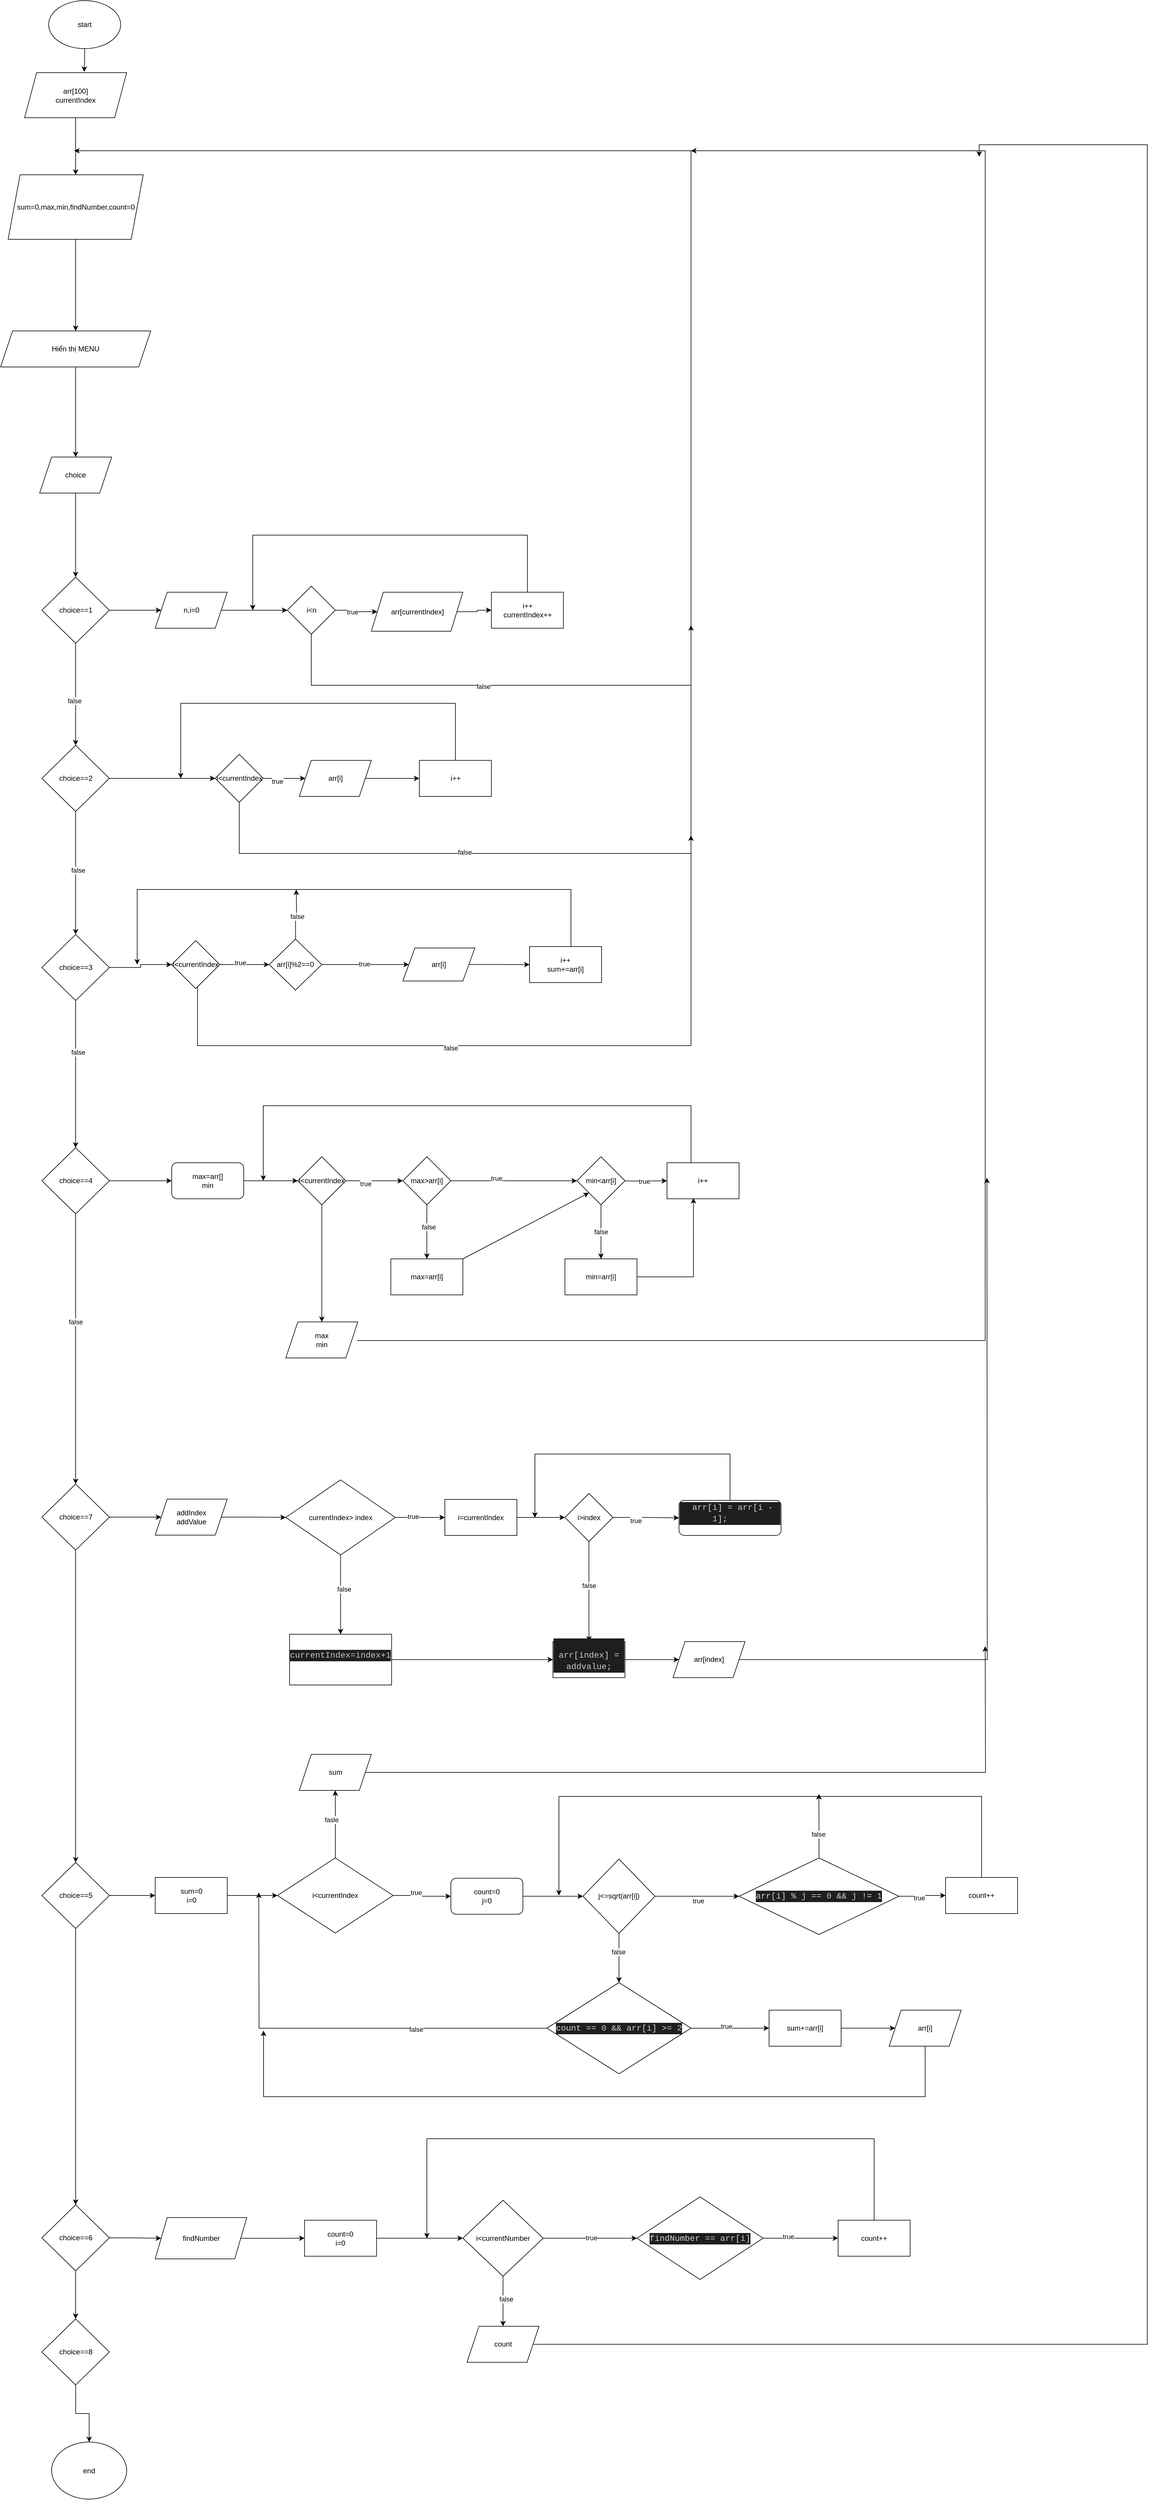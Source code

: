 <mxfile version="22.1.4" type="device" pages="2">
  <diagram id="Mu9D8H1FYRGQKsMRSWxn" name="BT1">
    <mxGraphModel dx="1050" dy="557" grid="1" gridSize="10" guides="1" tooltips="1" connect="1" arrows="1" fold="1" page="1" pageScale="1" pageWidth="827" pageHeight="1169" math="0" shadow="0">
      <root>
        <mxCell id="0" />
        <mxCell id="1" parent="0" />
        <mxCell id="hjcwdcIz2oXyQGafP6FZ-1" value="start" style="ellipse;whiteSpace=wrap;html=1;" parent="1" vertex="1">
          <mxGeometry x="320" y="460" width="120" height="80" as="geometry" />
        </mxCell>
        <mxCell id="hjcwdcIz2oXyQGafP6FZ-2" value="" style="edgeStyle=orthogonalEdgeStyle;rounded=0;orthogonalLoop=1;jettySize=auto;html=1;" parent="1" source="hjcwdcIz2oXyQGafP6FZ-3" target="hjcwdcIz2oXyQGafP6FZ-6" edge="1">
          <mxGeometry relative="1" as="geometry" />
        </mxCell>
        <mxCell id="hjcwdcIz2oXyQGafP6FZ-3" value="arr[100]&lt;br&gt;currentIndex" style="shape=parallelogram;perimeter=parallelogramPerimeter;whiteSpace=wrap;html=1;fixedSize=1;" parent="1" vertex="1">
          <mxGeometry x="280" y="580" width="170" height="75" as="geometry" />
        </mxCell>
        <mxCell id="hjcwdcIz2oXyQGafP6FZ-4" style="edgeStyle=orthogonalEdgeStyle;rounded=0;orthogonalLoop=1;jettySize=auto;html=1;entryX=0.583;entryY=-0.017;entryDx=0;entryDy=0;entryPerimeter=0;" parent="1" source="hjcwdcIz2oXyQGafP6FZ-1" target="hjcwdcIz2oXyQGafP6FZ-3" edge="1">
          <mxGeometry relative="1" as="geometry" />
        </mxCell>
        <mxCell id="hjcwdcIz2oXyQGafP6FZ-5" style="edgeStyle=orthogonalEdgeStyle;rounded=0;orthogonalLoop=1;jettySize=auto;html=1;entryX=0.5;entryY=0;entryDx=0;entryDy=0;" parent="1" source="hjcwdcIz2oXyQGafP6FZ-6" target="hjcwdcIz2oXyQGafP6FZ-8" edge="1">
          <mxGeometry relative="1" as="geometry" />
        </mxCell>
        <mxCell id="hjcwdcIz2oXyQGafP6FZ-6" value="sum=0,max,min,findNumber,count=0" style="shape=parallelogram;perimeter=parallelogramPerimeter;whiteSpace=wrap;html=1;fixedSize=1;" parent="1" vertex="1">
          <mxGeometry x="252.5" y="750" width="225" height="107.5" as="geometry" />
        </mxCell>
        <mxCell id="hjcwdcIz2oXyQGafP6FZ-7" style="edgeStyle=orthogonalEdgeStyle;rounded=0;orthogonalLoop=1;jettySize=auto;html=1;entryX=0.5;entryY=0;entryDx=0;entryDy=0;" parent="1" source="hjcwdcIz2oXyQGafP6FZ-8" target="hjcwdcIz2oXyQGafP6FZ-10" edge="1">
          <mxGeometry relative="1" as="geometry" />
        </mxCell>
        <mxCell id="hjcwdcIz2oXyQGafP6FZ-8" value="Hiển thị MENU" style="shape=parallelogram;perimeter=parallelogramPerimeter;whiteSpace=wrap;html=1;fixedSize=1;" parent="1" vertex="1">
          <mxGeometry x="240" y="1010" width="250" height="60" as="geometry" />
        </mxCell>
        <mxCell id="hjcwdcIz2oXyQGafP6FZ-9" style="edgeStyle=orthogonalEdgeStyle;rounded=0;orthogonalLoop=1;jettySize=auto;html=1;entryX=0.5;entryY=0;entryDx=0;entryDy=0;" parent="1" source="hjcwdcIz2oXyQGafP6FZ-10" target="hjcwdcIz2oXyQGafP6FZ-14" edge="1">
          <mxGeometry relative="1" as="geometry" />
        </mxCell>
        <mxCell id="hjcwdcIz2oXyQGafP6FZ-10" value="choice" style="shape=parallelogram;perimeter=parallelogramPerimeter;whiteSpace=wrap;html=1;fixedSize=1;" parent="1" vertex="1">
          <mxGeometry x="305" y="1220" width="120" height="60" as="geometry" />
        </mxCell>
        <mxCell id="hjcwdcIz2oXyQGafP6FZ-11" value="" style="edgeStyle=orthogonalEdgeStyle;rounded=0;orthogonalLoop=1;jettySize=auto;html=1;" parent="1" source="hjcwdcIz2oXyQGafP6FZ-14" target="hjcwdcIz2oXyQGafP6FZ-16" edge="1">
          <mxGeometry relative="1" as="geometry" />
        </mxCell>
        <mxCell id="hjcwdcIz2oXyQGafP6FZ-12" value="" style="edgeStyle=orthogonalEdgeStyle;rounded=0;orthogonalLoop=1;jettySize=auto;html=1;" parent="1" source="hjcwdcIz2oXyQGafP6FZ-14" target="hjcwdcIz2oXyQGafP6FZ-28" edge="1">
          <mxGeometry relative="1" as="geometry" />
        </mxCell>
        <mxCell id="hjcwdcIz2oXyQGafP6FZ-13" value="false" style="edgeLabel;html=1;align=center;verticalAlign=middle;resizable=0;points=[];" parent="hjcwdcIz2oXyQGafP6FZ-12" vertex="1" connectable="0">
          <mxGeometry x="0.129" y="-2" relative="1" as="geometry">
            <mxPoint as="offset" />
          </mxGeometry>
        </mxCell>
        <mxCell id="hjcwdcIz2oXyQGafP6FZ-14" value="choice==1" style="rhombus;whiteSpace=wrap;html=1;" parent="1" vertex="1">
          <mxGeometry x="308.75" y="1420" width="112.5" height="110" as="geometry" />
        </mxCell>
        <mxCell id="hjcwdcIz2oXyQGafP6FZ-15" value="" style="edgeStyle=orthogonalEdgeStyle;rounded=0;orthogonalLoop=1;jettySize=auto;html=1;" parent="1" source="hjcwdcIz2oXyQGafP6FZ-16" target="hjcwdcIz2oXyQGafP6FZ-21" edge="1">
          <mxGeometry relative="1" as="geometry" />
        </mxCell>
        <mxCell id="hjcwdcIz2oXyQGafP6FZ-16" value="n,i=0" style="shape=parallelogram;perimeter=parallelogramPerimeter;whiteSpace=wrap;html=1;fixedSize=1;" parent="1" vertex="1">
          <mxGeometry x="497.5" y="1445" width="120" height="60" as="geometry" />
        </mxCell>
        <mxCell id="hjcwdcIz2oXyQGafP6FZ-17" value="" style="edgeStyle=orthogonalEdgeStyle;rounded=0;orthogonalLoop=1;jettySize=auto;html=1;" parent="1" source="hjcwdcIz2oXyQGafP6FZ-21" target="hjcwdcIz2oXyQGafP6FZ-23" edge="1">
          <mxGeometry relative="1" as="geometry" />
        </mxCell>
        <mxCell id="hjcwdcIz2oXyQGafP6FZ-18" value="true" style="edgeLabel;html=1;align=center;verticalAlign=middle;resizable=0;points=[];" parent="hjcwdcIz2oXyQGafP6FZ-17" vertex="1" connectable="0">
          <mxGeometry x="-0.191" y="-3" relative="1" as="geometry">
            <mxPoint x="-1" as="offset" />
          </mxGeometry>
        </mxCell>
        <mxCell id="hjcwdcIz2oXyQGafP6FZ-19" style="edgeStyle=orthogonalEdgeStyle;rounded=0;orthogonalLoop=1;jettySize=auto;html=1;" parent="1" source="hjcwdcIz2oXyQGafP6FZ-21" edge="1">
          <mxGeometry relative="1" as="geometry">
            <mxPoint x="362.5" y="710" as="targetPoint" />
            <Array as="points">
              <mxPoint x="757" y="1600" />
              <mxPoint x="1390" y="1600" />
              <mxPoint x="1390" y="710" />
            </Array>
          </mxGeometry>
        </mxCell>
        <mxCell id="hjcwdcIz2oXyQGafP6FZ-20" value="false" style="edgeLabel;html=1;align=center;verticalAlign=middle;resizable=0;points=[];" parent="hjcwdcIz2oXyQGafP6FZ-19" vertex="1" connectable="0">
          <mxGeometry x="-0.719" y="-2" relative="1" as="geometry">
            <mxPoint x="1" as="offset" />
          </mxGeometry>
        </mxCell>
        <mxCell id="hjcwdcIz2oXyQGafP6FZ-21" value="i&amp;lt;n" style="rhombus;whiteSpace=wrap;html=1;" parent="1" vertex="1">
          <mxGeometry x="717.5" y="1435" width="80" height="80" as="geometry" />
        </mxCell>
        <mxCell id="hjcwdcIz2oXyQGafP6FZ-22" value="" style="edgeStyle=orthogonalEdgeStyle;rounded=0;orthogonalLoop=1;jettySize=auto;html=1;" parent="1" source="hjcwdcIz2oXyQGafP6FZ-23" target="hjcwdcIz2oXyQGafP6FZ-25" edge="1">
          <mxGeometry relative="1" as="geometry" />
        </mxCell>
        <mxCell id="hjcwdcIz2oXyQGafP6FZ-23" value="arr[currentIndex]" style="shape=parallelogram;perimeter=parallelogramPerimeter;whiteSpace=wrap;html=1;fixedSize=1;" parent="1" vertex="1">
          <mxGeometry x="857.5" y="1445" width="152.5" height="65" as="geometry" />
        </mxCell>
        <mxCell id="hjcwdcIz2oXyQGafP6FZ-24" style="edgeStyle=orthogonalEdgeStyle;rounded=0;orthogonalLoop=1;jettySize=auto;html=1;" parent="1" source="hjcwdcIz2oXyQGafP6FZ-25" edge="1">
          <mxGeometry relative="1" as="geometry">
            <mxPoint x="660" y="1475" as="targetPoint" />
            <Array as="points">
              <mxPoint x="1118" y="1350" />
              <mxPoint x="660" y="1350" />
            </Array>
          </mxGeometry>
        </mxCell>
        <mxCell id="hjcwdcIz2oXyQGafP6FZ-25" value="i++&lt;br&gt;currentIndex++" style="whiteSpace=wrap;html=1;" parent="1" vertex="1">
          <mxGeometry x="1057.5" y="1445" width="120" height="60" as="geometry" />
        </mxCell>
        <mxCell id="hjcwdcIz2oXyQGafP6FZ-26" value="" style="edgeStyle=orthogonalEdgeStyle;rounded=0;orthogonalLoop=1;jettySize=auto;html=1;" parent="1" source="hjcwdcIz2oXyQGafP6FZ-28" target="hjcwdcIz2oXyQGafP6FZ-41" edge="1">
          <mxGeometry relative="1" as="geometry" />
        </mxCell>
        <mxCell id="hjcwdcIz2oXyQGafP6FZ-27" value="false" style="edgeLabel;html=1;align=center;verticalAlign=middle;resizable=0;points=[];" parent="hjcwdcIz2oXyQGafP6FZ-26" vertex="1" connectable="0">
          <mxGeometry x="-0.043" y="4" relative="1" as="geometry">
            <mxPoint as="offset" />
          </mxGeometry>
        </mxCell>
        <mxCell id="hjcwdcIz2oXyQGafP6FZ-28" value="choice==2" style="rhombus;whiteSpace=wrap;html=1;" parent="1" vertex="1">
          <mxGeometry x="308.75" y="1700" width="112.5" height="110" as="geometry" />
        </mxCell>
        <mxCell id="hjcwdcIz2oXyQGafP6FZ-29" value="" style="edgeStyle=orthogonalEdgeStyle;rounded=0;orthogonalLoop=1;jettySize=auto;html=1;exitX=1;exitY=0.5;exitDx=0;exitDy=0;" parent="1" source="hjcwdcIz2oXyQGafP6FZ-28" target="hjcwdcIz2oXyQGafP6FZ-34" edge="1">
          <mxGeometry relative="1" as="geometry">
            <mxPoint x="630" y="1744.91" as="sourcePoint" />
          </mxGeometry>
        </mxCell>
        <mxCell id="hjcwdcIz2oXyQGafP6FZ-30" value="" style="edgeStyle=orthogonalEdgeStyle;rounded=0;orthogonalLoop=1;jettySize=auto;html=1;" parent="1" source="hjcwdcIz2oXyQGafP6FZ-34" target="hjcwdcIz2oXyQGafP6FZ-36" edge="1">
          <mxGeometry relative="1" as="geometry" />
        </mxCell>
        <mxCell id="hjcwdcIz2oXyQGafP6FZ-31" value="true" style="edgeLabel;html=1;align=center;verticalAlign=middle;resizable=0;points=[];" parent="hjcwdcIz2oXyQGafP6FZ-30" vertex="1" connectable="0">
          <mxGeometry x="-0.295" y="-5" relative="1" as="geometry">
            <mxPoint x="-1" as="offset" />
          </mxGeometry>
        </mxCell>
        <mxCell id="hjcwdcIz2oXyQGafP6FZ-32" style="edgeStyle=orthogonalEdgeStyle;rounded=0;orthogonalLoop=1;jettySize=auto;html=1;" parent="1" source="hjcwdcIz2oXyQGafP6FZ-34" edge="1">
          <mxGeometry relative="1" as="geometry">
            <mxPoint x="1390" y="1500" as="targetPoint" />
            <Array as="points">
              <mxPoint x="637" y="1880" />
              <mxPoint x="1390" y="1880" />
            </Array>
          </mxGeometry>
        </mxCell>
        <mxCell id="hjcwdcIz2oXyQGafP6FZ-33" value="false" style="edgeLabel;html=1;align=center;verticalAlign=middle;resizable=0;points=[];" parent="hjcwdcIz2oXyQGafP6FZ-32" vertex="1" connectable="0">
          <mxGeometry x="-0.246" y="2" relative="1" as="geometry">
            <mxPoint x="1" as="offset" />
          </mxGeometry>
        </mxCell>
        <mxCell id="hjcwdcIz2oXyQGafP6FZ-34" value="i&amp;lt;currentIndex" style="rhombus;whiteSpace=wrap;html=1;" parent="1" vertex="1">
          <mxGeometry x="597.5" y="1715" width="80" height="80" as="geometry" />
        </mxCell>
        <mxCell id="hjcwdcIz2oXyQGafP6FZ-35" value="" style="edgeStyle=orthogonalEdgeStyle;rounded=0;orthogonalLoop=1;jettySize=auto;html=1;" parent="1" source="hjcwdcIz2oXyQGafP6FZ-36" target="hjcwdcIz2oXyQGafP6FZ-38" edge="1">
          <mxGeometry relative="1" as="geometry" />
        </mxCell>
        <mxCell id="hjcwdcIz2oXyQGafP6FZ-36" value="arr[i]" style="shape=parallelogram;perimeter=parallelogramPerimeter;whiteSpace=wrap;html=1;fixedSize=1;" parent="1" vertex="1">
          <mxGeometry x="737.5" y="1725" width="120" height="60" as="geometry" />
        </mxCell>
        <mxCell id="hjcwdcIz2oXyQGafP6FZ-37" style="edgeStyle=orthogonalEdgeStyle;rounded=0;orthogonalLoop=1;jettySize=auto;html=1;" parent="1" source="hjcwdcIz2oXyQGafP6FZ-38" edge="1">
          <mxGeometry relative="1" as="geometry">
            <mxPoint x="540" y="1755" as="targetPoint" />
            <Array as="points">
              <mxPoint x="998" y="1630" />
              <mxPoint x="540" y="1630" />
            </Array>
          </mxGeometry>
        </mxCell>
        <mxCell id="hjcwdcIz2oXyQGafP6FZ-38" value="i++" style="whiteSpace=wrap;html=1;" parent="1" vertex="1">
          <mxGeometry x="937.5" y="1725" width="120" height="60" as="geometry" />
        </mxCell>
        <mxCell id="hjcwdcIz2oXyQGafP6FZ-39" value="" style="edgeStyle=orthogonalEdgeStyle;rounded=0;orthogonalLoop=1;jettySize=auto;html=1;" parent="1" source="hjcwdcIz2oXyQGafP6FZ-41" target="hjcwdcIz2oXyQGafP6FZ-60" edge="1">
          <mxGeometry relative="1" as="geometry" />
        </mxCell>
        <mxCell id="hjcwdcIz2oXyQGafP6FZ-40" value="false" style="edgeLabel;html=1;align=center;verticalAlign=middle;resizable=0;points=[];" parent="hjcwdcIz2oXyQGafP6FZ-39" vertex="1" connectable="0">
          <mxGeometry x="-0.289" y="4" relative="1" as="geometry">
            <mxPoint y="-1" as="offset" />
          </mxGeometry>
        </mxCell>
        <mxCell id="hjcwdcIz2oXyQGafP6FZ-41" value="choice==3" style="rhombus;whiteSpace=wrap;html=1;" parent="1" vertex="1">
          <mxGeometry x="308.75" y="2014.91" width="112.5" height="110" as="geometry" />
        </mxCell>
        <mxCell id="hjcwdcIz2oXyQGafP6FZ-42" value="" style="edgeStyle=orthogonalEdgeStyle;rounded=0;orthogonalLoop=1;jettySize=auto;html=1;exitX=1;exitY=0.5;exitDx=0;exitDy=0;" parent="1" source="hjcwdcIz2oXyQGafP6FZ-41" target="hjcwdcIz2oXyQGafP6FZ-47" edge="1">
          <mxGeometry relative="1" as="geometry">
            <mxPoint x="671" y="2054.91" as="sourcePoint" />
          </mxGeometry>
        </mxCell>
        <mxCell id="hjcwdcIz2oXyQGafP6FZ-43" value="" style="edgeStyle=orthogonalEdgeStyle;rounded=0;orthogonalLoop=1;jettySize=auto;html=1;entryX=0;entryY=0.5;entryDx=0;entryDy=0;" parent="1" source="hjcwdcIz2oXyQGafP6FZ-47" target="hjcwdcIz2oXyQGafP6FZ-54" edge="1">
          <mxGeometry relative="1" as="geometry">
            <mxPoint x="657.47" y="2065" as="targetPoint" />
          </mxGeometry>
        </mxCell>
        <mxCell id="hjcwdcIz2oXyQGafP6FZ-44" value="true" style="edgeLabel;html=1;align=center;verticalAlign=middle;resizable=0;points=[];" parent="hjcwdcIz2oXyQGafP6FZ-43" vertex="1" connectable="0">
          <mxGeometry x="-0.192" y="3" relative="1" as="geometry">
            <mxPoint as="offset" />
          </mxGeometry>
        </mxCell>
        <mxCell id="hjcwdcIz2oXyQGafP6FZ-45" style="edgeStyle=orthogonalEdgeStyle;rounded=0;orthogonalLoop=1;jettySize=auto;html=1;" parent="1" source="hjcwdcIz2oXyQGafP6FZ-47" edge="1">
          <mxGeometry relative="1" as="geometry">
            <mxPoint x="1390" y="1850" as="targetPoint" />
            <Array as="points">
              <mxPoint x="568" y="2200" />
            </Array>
          </mxGeometry>
        </mxCell>
        <mxCell id="hjcwdcIz2oXyQGafP6FZ-46" value="false" style="edgeLabel;html=1;align=center;verticalAlign=middle;resizable=0;points=[];" parent="hjcwdcIz2oXyQGafP6FZ-45" vertex="1" connectable="0">
          <mxGeometry x="-0.181" y="-4" relative="1" as="geometry">
            <mxPoint as="offset" />
          </mxGeometry>
        </mxCell>
        <mxCell id="hjcwdcIz2oXyQGafP6FZ-47" value="i&amp;lt;currentIndex" style="rhombus;whiteSpace=wrap;html=1;" parent="1" vertex="1">
          <mxGeometry x="525.02" y="2025.0" width="80" height="80" as="geometry" />
        </mxCell>
        <mxCell id="hjcwdcIz2oXyQGafP6FZ-48" value="" style="edgeStyle=orthogonalEdgeStyle;rounded=0;orthogonalLoop=1;jettySize=auto;html=1;" parent="1" source="hjcwdcIz2oXyQGafP6FZ-49" target="hjcwdcIz2oXyQGafP6FZ-51" edge="1">
          <mxGeometry relative="1" as="geometry" />
        </mxCell>
        <mxCell id="hjcwdcIz2oXyQGafP6FZ-49" value="arr[i]" style="shape=parallelogram;perimeter=parallelogramPerimeter;whiteSpace=wrap;html=1;fixedSize=1;" parent="1" vertex="1">
          <mxGeometry x="910" y="2037.41" width="120" height="55" as="geometry" />
        </mxCell>
        <mxCell id="hjcwdcIz2oXyQGafP6FZ-50" style="edgeStyle=orthogonalEdgeStyle;rounded=0;orthogonalLoop=1;jettySize=auto;html=1;" parent="1" source="hjcwdcIz2oXyQGafP6FZ-51" edge="1">
          <mxGeometry relative="1" as="geometry">
            <mxPoint x="467.52" y="2065" as="targetPoint" />
            <Array as="points">
              <mxPoint x="1190" y="1940" />
              <mxPoint x="468" y="1940" />
            </Array>
          </mxGeometry>
        </mxCell>
        <mxCell id="hjcwdcIz2oXyQGafP6FZ-51" value="i++&lt;br&gt;sum+=arr[i]" style="whiteSpace=wrap;html=1;" parent="1" vertex="1">
          <mxGeometry x="1121" y="2035.0" width="120" height="60" as="geometry" />
        </mxCell>
        <mxCell id="hjcwdcIz2oXyQGafP6FZ-52" style="edgeStyle=orthogonalEdgeStyle;rounded=0;orthogonalLoop=1;jettySize=auto;html=1;" parent="1" source="hjcwdcIz2oXyQGafP6FZ-54" edge="1">
          <mxGeometry relative="1" as="geometry">
            <mxPoint x="732.47" y="1940" as="targetPoint" />
          </mxGeometry>
        </mxCell>
        <mxCell id="hjcwdcIz2oXyQGafP6FZ-53" value="false" style="edgeLabel;html=1;align=center;verticalAlign=middle;resizable=0;points=[];" parent="hjcwdcIz2oXyQGafP6FZ-52" vertex="1" connectable="0">
          <mxGeometry x="-0.102" y="-2" relative="1" as="geometry">
            <mxPoint as="offset" />
          </mxGeometry>
        </mxCell>
        <mxCell id="hjcwdcIz2oXyQGafP6FZ-54" value="arr[i]%2==0" style="rhombus;whiteSpace=wrap;html=1;" parent="1" vertex="1">
          <mxGeometry x="687.47" y="2022.5" width="87.53" height="85" as="geometry" />
        </mxCell>
        <mxCell id="hjcwdcIz2oXyQGafP6FZ-55" style="edgeStyle=orthogonalEdgeStyle;rounded=0;orthogonalLoop=1;jettySize=auto;html=1;entryX=0;entryY=0.5;entryDx=0;entryDy=0;" parent="1" source="hjcwdcIz2oXyQGafP6FZ-54" target="hjcwdcIz2oXyQGafP6FZ-49" edge="1">
          <mxGeometry relative="1" as="geometry">
            <mxPoint x="840" y="2065" as="targetPoint" />
          </mxGeometry>
        </mxCell>
        <mxCell id="hjcwdcIz2oXyQGafP6FZ-56" value="true" style="edgeLabel;html=1;align=center;verticalAlign=middle;resizable=0;points=[];" parent="hjcwdcIz2oXyQGafP6FZ-55" vertex="1" connectable="0">
          <mxGeometry x="-0.013" y="1" relative="1" as="geometry">
            <mxPoint x="-1" as="offset" />
          </mxGeometry>
        </mxCell>
        <mxCell id="hjcwdcIz2oXyQGafP6FZ-57" style="edgeStyle=orthogonalEdgeStyle;rounded=0;orthogonalLoop=1;jettySize=auto;html=1;entryX=0;entryY=0.5;entryDx=0;entryDy=0;" parent="1" source="hjcwdcIz2oXyQGafP6FZ-60" target="hjcwdcIz2oXyQGafP6FZ-70" edge="1">
          <mxGeometry relative="1" as="geometry">
            <mxPoint x="510" y="2425" as="targetPoint" />
          </mxGeometry>
        </mxCell>
        <mxCell id="hjcwdcIz2oXyQGafP6FZ-58" value="" style="edgeStyle=orthogonalEdgeStyle;rounded=0;orthogonalLoop=1;jettySize=auto;html=1;" parent="1" source="hjcwdcIz2oXyQGafP6FZ-60" target="hjcwdcIz2oXyQGafP6FZ-86" edge="1">
          <mxGeometry relative="1" as="geometry" />
        </mxCell>
        <mxCell id="hjcwdcIz2oXyQGafP6FZ-59" value="false" style="edgeLabel;html=1;align=center;verticalAlign=middle;resizable=0;points=[];" parent="hjcwdcIz2oXyQGafP6FZ-58" vertex="1" connectable="0">
          <mxGeometry x="-0.202" relative="1" as="geometry">
            <mxPoint as="offset" />
          </mxGeometry>
        </mxCell>
        <mxCell id="hjcwdcIz2oXyQGafP6FZ-60" value="choice==4" style="rhombus;whiteSpace=wrap;html=1;" parent="1" vertex="1">
          <mxGeometry x="308.75" y="2370" width="112.5" height="110" as="geometry" />
        </mxCell>
        <mxCell id="hjcwdcIz2oXyQGafP6FZ-61" value="" style="edgeStyle=orthogonalEdgeStyle;rounded=0;orthogonalLoop=1;jettySize=auto;html=1;entryX=0;entryY=0.5;entryDx=0;entryDy=0;" parent="1" source="hjcwdcIz2oXyQGafP6FZ-64" target="hjcwdcIz2oXyQGafP6FZ-75" edge="1">
          <mxGeometry relative="1" as="geometry">
            <mxPoint x="885.04" y="2425" as="targetPoint" />
          </mxGeometry>
        </mxCell>
        <mxCell id="hjcwdcIz2oXyQGafP6FZ-62" value="true" style="edgeLabel;html=1;align=center;verticalAlign=middle;resizable=0;points=[];" parent="hjcwdcIz2oXyQGafP6FZ-61" vertex="1" connectable="0">
          <mxGeometry x="-0.295" y="-5" relative="1" as="geometry">
            <mxPoint x="-1" as="offset" />
          </mxGeometry>
        </mxCell>
        <mxCell id="hjcwdcIz2oXyQGafP6FZ-63" style="edgeStyle=orthogonalEdgeStyle;rounded=0;orthogonalLoop=1;jettySize=auto;html=1;" parent="1" source="hjcwdcIz2oXyQGafP6FZ-64" target="hjcwdcIz2oXyQGafP6FZ-83" edge="1">
          <mxGeometry relative="1" as="geometry">
            <mxPoint x="775.04" y="2690" as="targetPoint" />
          </mxGeometry>
        </mxCell>
        <mxCell id="hjcwdcIz2oXyQGafP6FZ-64" value="i&amp;lt;currentIndex" style="rhombus;whiteSpace=wrap;html=1;" parent="1" vertex="1">
          <mxGeometry x="735.04" y="2385" width="80" height="80" as="geometry" />
        </mxCell>
        <mxCell id="hjcwdcIz2oXyQGafP6FZ-65" value="" style="edgeStyle=orthogonalEdgeStyle;rounded=0;orthogonalLoop=1;jettySize=auto;html=1;" parent="1" target="hjcwdcIz2oXyQGafP6FZ-68" edge="1">
          <mxGeometry relative="1" as="geometry">
            <mxPoint x="1250" y="2425" as="sourcePoint" />
          </mxGeometry>
        </mxCell>
        <mxCell id="hjcwdcIz2oXyQGafP6FZ-66" value="true" style="edgeLabel;html=1;align=center;verticalAlign=middle;resizable=0;points=[];" parent="hjcwdcIz2oXyQGafP6FZ-65" vertex="1" connectable="0">
          <mxGeometry x="0.244" y="-1" relative="1" as="geometry">
            <mxPoint as="offset" />
          </mxGeometry>
        </mxCell>
        <mxCell id="hjcwdcIz2oXyQGafP6FZ-67" style="edgeStyle=orthogonalEdgeStyle;rounded=0;orthogonalLoop=1;jettySize=auto;html=1;" parent="1" source="hjcwdcIz2oXyQGafP6FZ-68" edge="1">
          <mxGeometry relative="1" as="geometry">
            <mxPoint x="677.54" y="2425" as="targetPoint" />
            <Array as="points">
              <mxPoint x="1390" y="2300" />
              <mxPoint x="678" y="2300" />
            </Array>
          </mxGeometry>
        </mxCell>
        <mxCell id="hjcwdcIz2oXyQGafP6FZ-68" value="i++" style="whiteSpace=wrap;html=1;" parent="1" vertex="1">
          <mxGeometry x="1350" y="2395" width="120" height="60" as="geometry" />
        </mxCell>
        <mxCell id="hjcwdcIz2oXyQGafP6FZ-69" style="edgeStyle=orthogonalEdgeStyle;rounded=0;orthogonalLoop=1;jettySize=auto;html=1;entryX=0;entryY=0.5;entryDx=0;entryDy=0;" parent="1" source="hjcwdcIz2oXyQGafP6FZ-70" target="hjcwdcIz2oXyQGafP6FZ-64" edge="1">
          <mxGeometry relative="1" as="geometry" />
        </mxCell>
        <mxCell id="hjcwdcIz2oXyQGafP6FZ-70" value="max=arr[]&lt;br&gt;min" style="rounded=1;whiteSpace=wrap;html=1;" parent="1" vertex="1">
          <mxGeometry x="525.02" y="2395" width="120" height="60" as="geometry" />
        </mxCell>
        <mxCell id="hjcwdcIz2oXyQGafP6FZ-71" value="" style="edgeStyle=orthogonalEdgeStyle;rounded=0;orthogonalLoop=1;jettySize=auto;html=1;" parent="1" source="hjcwdcIz2oXyQGafP6FZ-75" target="hjcwdcIz2oXyQGafP6FZ-77" edge="1">
          <mxGeometry relative="1" as="geometry" />
        </mxCell>
        <mxCell id="hjcwdcIz2oXyQGafP6FZ-72" value="true" style="edgeLabel;html=1;align=center;verticalAlign=middle;resizable=0;points=[];" parent="hjcwdcIz2oXyQGafP6FZ-71" vertex="1" connectable="0">
          <mxGeometry x="-0.275" y="4" relative="1" as="geometry">
            <mxPoint as="offset" />
          </mxGeometry>
        </mxCell>
        <mxCell id="hjcwdcIz2oXyQGafP6FZ-73" value="" style="edgeStyle=orthogonalEdgeStyle;rounded=0;orthogonalLoop=1;jettySize=auto;html=1;" parent="1" source="hjcwdcIz2oXyQGafP6FZ-75" target="hjcwdcIz2oXyQGafP6FZ-78" edge="1">
          <mxGeometry relative="1" as="geometry" />
        </mxCell>
        <mxCell id="hjcwdcIz2oXyQGafP6FZ-74" value="false" style="edgeLabel;html=1;align=center;verticalAlign=middle;resizable=0;points=[];" parent="hjcwdcIz2oXyQGafP6FZ-73" vertex="1" connectable="0">
          <mxGeometry x="-0.194" y="3" relative="1" as="geometry">
            <mxPoint as="offset" />
          </mxGeometry>
        </mxCell>
        <mxCell id="hjcwdcIz2oXyQGafP6FZ-75" value="max&amp;gt;arr[i]" style="rhombus;whiteSpace=wrap;html=1;" parent="1" vertex="1">
          <mxGeometry x="910" y="2385" width="80" height="80" as="geometry" />
        </mxCell>
        <mxCell id="hjcwdcIz2oXyQGafP6FZ-76" value="false" style="edgeStyle=orthogonalEdgeStyle;rounded=0;orthogonalLoop=1;jettySize=auto;html=1;" parent="1" source="hjcwdcIz2oXyQGafP6FZ-77" target="hjcwdcIz2oXyQGafP6FZ-79" edge="1">
          <mxGeometry relative="1" as="geometry" />
        </mxCell>
        <mxCell id="hjcwdcIz2oXyQGafP6FZ-77" value="min&amp;lt;arr[i]" style="rhombus;whiteSpace=wrap;html=1;" parent="1" vertex="1">
          <mxGeometry x="1200" y="2385" width="80" height="80" as="geometry" />
        </mxCell>
        <mxCell id="hjcwdcIz2oXyQGafP6FZ-78" value="max=arr[i]" style="whiteSpace=wrap;html=1;" parent="1" vertex="1">
          <mxGeometry x="890" y="2555" width="120" height="60" as="geometry" />
        </mxCell>
        <mxCell id="hjcwdcIz2oXyQGafP6FZ-79" value="min=arr[i]" style="whiteSpace=wrap;html=1;" parent="1" vertex="1">
          <mxGeometry x="1180" y="2555" width="120" height="60" as="geometry" />
        </mxCell>
        <mxCell id="hjcwdcIz2oXyQGafP6FZ-80" value="" style="endArrow=classic;html=1;rounded=0;exitX=1;exitY=0;exitDx=0;exitDy=0;entryX=0;entryY=1;entryDx=0;entryDy=0;" parent="1" source="hjcwdcIz2oXyQGafP6FZ-78" target="hjcwdcIz2oXyQGafP6FZ-77" edge="1">
          <mxGeometry width="50" height="50" relative="1" as="geometry">
            <mxPoint x="860" y="2520" as="sourcePoint" />
            <mxPoint x="910" y="2470" as="targetPoint" />
          </mxGeometry>
        </mxCell>
        <mxCell id="hjcwdcIz2oXyQGafP6FZ-81" style="edgeStyle=orthogonalEdgeStyle;rounded=0;orthogonalLoop=1;jettySize=auto;html=1;entryX=0.367;entryY=0.979;entryDx=0;entryDy=0;entryPerimeter=0;" parent="1" source="hjcwdcIz2oXyQGafP6FZ-79" target="hjcwdcIz2oXyQGafP6FZ-68" edge="1">
          <mxGeometry relative="1" as="geometry" />
        </mxCell>
        <mxCell id="hjcwdcIz2oXyQGafP6FZ-82" style="edgeStyle=orthogonalEdgeStyle;rounded=0;orthogonalLoop=1;jettySize=auto;html=1;" parent="1" edge="1">
          <mxGeometry relative="1" as="geometry">
            <mxPoint x="1390" y="710" as="targetPoint" />
            <mxPoint x="835.04" y="2690" as="sourcePoint" />
            <Array as="points">
              <mxPoint x="1880" y="2691" />
              <mxPoint x="1880" y="710" />
            </Array>
          </mxGeometry>
        </mxCell>
        <mxCell id="hjcwdcIz2oXyQGafP6FZ-83" value="max&lt;br&gt;min" style="shape=parallelogram;perimeter=parallelogramPerimeter;whiteSpace=wrap;html=1;fixedSize=1;" parent="1" vertex="1">
          <mxGeometry x="715.04" y="2660" width="120" height="60" as="geometry" />
        </mxCell>
        <mxCell id="hjcwdcIz2oXyQGafP6FZ-84" value="" style="edgeStyle=orthogonalEdgeStyle;rounded=0;orthogonalLoop=1;jettySize=auto;html=1;" parent="1" source="hjcwdcIz2oXyQGafP6FZ-86" target="hjcwdcIz2oXyQGafP6FZ-88" edge="1">
          <mxGeometry relative="1" as="geometry" />
        </mxCell>
        <mxCell id="hjcwdcIz2oXyQGafP6FZ-85" value="" style="edgeStyle=orthogonalEdgeStyle;rounded=0;orthogonalLoop=1;jettySize=auto;html=1;" parent="1" source="hjcwdcIz2oXyQGafP6FZ-86" target="hjcwdcIz2oXyQGafP6FZ-111" edge="1">
          <mxGeometry relative="1" as="geometry" />
        </mxCell>
        <mxCell id="hjcwdcIz2oXyQGafP6FZ-86" value="choice==7" style="rhombus;whiteSpace=wrap;html=1;" parent="1" vertex="1">
          <mxGeometry x="308.75" y="2930" width="112.5" height="110" as="geometry" />
        </mxCell>
        <mxCell id="hjcwdcIz2oXyQGafP6FZ-87" value="" style="edgeStyle=orthogonalEdgeStyle;rounded=0;orthogonalLoop=1;jettySize=auto;html=1;" parent="1" source="hjcwdcIz2oXyQGafP6FZ-88" target="hjcwdcIz2oXyQGafP6FZ-93" edge="1">
          <mxGeometry relative="1" as="geometry" />
        </mxCell>
        <mxCell id="hjcwdcIz2oXyQGafP6FZ-88" value="addIndex&lt;br&gt;addValue" style="shape=parallelogram;perimeter=parallelogramPerimeter;whiteSpace=wrap;html=1;fixedSize=1;" parent="1" vertex="1">
          <mxGeometry x="497.5" y="2955" width="120" height="60" as="geometry" />
        </mxCell>
        <mxCell id="hjcwdcIz2oXyQGafP6FZ-89" value="" style="edgeStyle=orthogonalEdgeStyle;rounded=0;orthogonalLoop=1;jettySize=auto;html=1;" parent="1" source="hjcwdcIz2oXyQGafP6FZ-93" target="hjcwdcIz2oXyQGafP6FZ-100" edge="1">
          <mxGeometry relative="1" as="geometry" />
        </mxCell>
        <mxCell id="hjcwdcIz2oXyQGafP6FZ-90" value="true" style="edgeLabel;html=1;align=center;verticalAlign=middle;resizable=0;points=[];" parent="hjcwdcIz2oXyQGafP6FZ-89" vertex="1" connectable="0">
          <mxGeometry x="-0.282" y="2" relative="1" as="geometry">
            <mxPoint as="offset" />
          </mxGeometry>
        </mxCell>
        <mxCell id="hjcwdcIz2oXyQGafP6FZ-91" style="edgeStyle=orthogonalEdgeStyle;rounded=0;orthogonalLoop=1;jettySize=auto;html=1;" parent="1" source="hjcwdcIz2oXyQGafP6FZ-93" target="hjcwdcIz2oXyQGafP6FZ-104" edge="1">
          <mxGeometry relative="1" as="geometry" />
        </mxCell>
        <mxCell id="hjcwdcIz2oXyQGafP6FZ-92" value="false" style="edgeLabel;html=1;align=center;verticalAlign=middle;resizable=0;points=[];" parent="hjcwdcIz2oXyQGafP6FZ-91" vertex="1" connectable="0">
          <mxGeometry x="-0.121" y="5" relative="1" as="geometry">
            <mxPoint y="-1" as="offset" />
          </mxGeometry>
        </mxCell>
        <mxCell id="hjcwdcIz2oXyQGafP6FZ-93" value="currentIndex&amp;gt; index" style="rhombus;whiteSpace=wrap;html=1;" parent="1" vertex="1">
          <mxGeometry x="715.04" y="2923" width="182.5" height="125" as="geometry" />
        </mxCell>
        <mxCell id="hjcwdcIz2oXyQGafP6FZ-94" value="" style="edgeStyle=orthogonalEdgeStyle;rounded=0;orthogonalLoop=1;jettySize=auto;html=1;" parent="1" source="hjcwdcIz2oXyQGafP6FZ-98" target="hjcwdcIz2oXyQGafP6FZ-102" edge="1">
          <mxGeometry relative="1" as="geometry">
            <mxPoint x="1330" y="2985.5" as="targetPoint" />
          </mxGeometry>
        </mxCell>
        <mxCell id="hjcwdcIz2oXyQGafP6FZ-95" value="true" style="edgeLabel;html=1;align=center;verticalAlign=middle;resizable=0;points=[];" parent="hjcwdcIz2oXyQGafP6FZ-94" vertex="1" connectable="0">
          <mxGeometry x="-0.295" y="-5" relative="1" as="geometry">
            <mxPoint x="-1" as="offset" />
          </mxGeometry>
        </mxCell>
        <mxCell id="hjcwdcIz2oXyQGafP6FZ-96" style="edgeStyle=orthogonalEdgeStyle;rounded=0;orthogonalLoop=1;jettySize=auto;html=1;" parent="1" source="hjcwdcIz2oXyQGafP6FZ-98" target="hjcwdcIz2oXyQGafP6FZ-106" edge="1">
          <mxGeometry relative="1" as="geometry" />
        </mxCell>
        <mxCell id="hjcwdcIz2oXyQGafP6FZ-97" value="false" style="edgeLabel;html=1;align=center;verticalAlign=middle;resizable=0;points=[];" parent="hjcwdcIz2oXyQGafP6FZ-96" vertex="1" connectable="0">
          <mxGeometry x="-0.137" relative="1" as="geometry">
            <mxPoint y="1" as="offset" />
          </mxGeometry>
        </mxCell>
        <mxCell id="hjcwdcIz2oXyQGafP6FZ-98" value="i&amp;gt;index" style="rhombus;whiteSpace=wrap;html=1;" parent="1" vertex="1">
          <mxGeometry x="1180" y="2945.5" width="80" height="80" as="geometry" />
        </mxCell>
        <mxCell id="hjcwdcIz2oXyQGafP6FZ-99" style="edgeStyle=orthogonalEdgeStyle;rounded=0;orthogonalLoop=1;jettySize=auto;html=1;entryX=0;entryY=0.5;entryDx=0;entryDy=0;" parent="1" source="hjcwdcIz2oXyQGafP6FZ-100" target="hjcwdcIz2oXyQGafP6FZ-98" edge="1">
          <mxGeometry relative="1" as="geometry" />
        </mxCell>
        <mxCell id="hjcwdcIz2oXyQGafP6FZ-100" value="i=currentIndex" style="whiteSpace=wrap;html=1;" parent="1" vertex="1">
          <mxGeometry x="980" y="2955.5" width="120" height="60" as="geometry" />
        </mxCell>
        <mxCell id="hjcwdcIz2oXyQGafP6FZ-101" style="edgeStyle=orthogonalEdgeStyle;rounded=0;orthogonalLoop=1;jettySize=auto;html=1;" parent="1" source="hjcwdcIz2oXyQGafP6FZ-102" edge="1">
          <mxGeometry relative="1" as="geometry">
            <mxPoint x="1130" y="2986" as="targetPoint" />
            <Array as="points">
              <mxPoint x="1455" y="2880" />
              <mxPoint x="1130" y="2880" />
            </Array>
          </mxGeometry>
        </mxCell>
        <mxCell id="hjcwdcIz2oXyQGafP6FZ-102" value="&#xa;&lt;div style=&quot;color: rgb(212, 212, 212); background-color: rgb(30, 30, 30); font-family: Consolas, &amp;quot;Courier New&amp;quot;, monospace; font-weight: normal; font-size: 14px; line-height: 19px;&quot;&gt;&lt;div&gt;&lt;span style=&quot;color: #d4d4d4;&quot;&gt;&amp;nbsp;&lt;/span&gt;&lt;span style=&quot;color: #c8c8c8;&quot;&gt;arr&lt;/span&gt;&lt;span style=&quot;color: #d4d4d4;&quot;&gt;[&lt;/span&gt;&lt;span style=&quot;color: #c8c8c8;&quot;&gt;i&lt;/span&gt;&lt;span style=&quot;color: #d4d4d4;&quot;&gt;] = &lt;/span&gt;&lt;span style=&quot;color: #c8c8c8;&quot;&gt;arr&lt;/span&gt;&lt;span style=&quot;color: #d4d4d4;&quot;&gt;[&lt;/span&gt;&lt;span style=&quot;color: #c8c8c8;&quot;&gt;i&lt;/span&gt;&lt;span style=&quot;color: #d4d4d4;&quot;&gt; - &lt;/span&gt;&lt;span style=&quot;color: #b5cea8;&quot;&gt;1&lt;/span&gt;&lt;span style=&quot;color: #d4d4d4;&quot;&gt;]; &amp;nbsp; &amp;nbsp;&lt;/span&gt;&lt;/div&gt;&lt;/div&gt;&#xa;&#xa;" style="rounded=1;whiteSpace=wrap;html=1;" parent="1" vertex="1">
          <mxGeometry x="1370" y="2957.12" width="170" height="58.38" as="geometry" />
        </mxCell>
        <mxCell id="hjcwdcIz2oXyQGafP6FZ-103" style="edgeStyle=orthogonalEdgeStyle;rounded=0;orthogonalLoop=1;jettySize=auto;html=1;entryX=0;entryY=0.5;entryDx=0;entryDy=0;" parent="1" source="hjcwdcIz2oXyQGafP6FZ-104" target="hjcwdcIz2oXyQGafP6FZ-106" edge="1">
          <mxGeometry relative="1" as="geometry" />
        </mxCell>
        <mxCell id="hjcwdcIz2oXyQGafP6FZ-104" value="&#xa;&lt;div style=&quot;color: rgb(212, 212, 212); background-color: rgb(30, 30, 30); font-family: Consolas, &amp;quot;Courier New&amp;quot;, monospace; font-weight: normal; font-size: 14px; line-height: 19px;&quot;&gt;&lt;div&gt;&lt;span style=&quot;color: #c8c8c8;&quot;&gt;currentIndex&lt;/span&gt;&lt;span style=&quot;color: #d4d4d4;&quot;&gt;=&lt;/span&gt;&lt;span style=&quot;color: #c8c8c8;&quot;&gt;index&lt;/span&gt;&lt;span style=&quot;color: #d4d4d4;&quot;&gt;+&lt;/span&gt;&lt;span style=&quot;color: #b5cea8;&quot;&gt;1&lt;/span&gt;&lt;/div&gt;&lt;/div&gt;&#xa;&#xa;" style="whiteSpace=wrap;html=1;" parent="1" vertex="1">
          <mxGeometry x="721.29" y="3180" width="170" height="84.5" as="geometry" />
        </mxCell>
        <mxCell id="hjcwdcIz2oXyQGafP6FZ-105" value="" style="edgeStyle=orthogonalEdgeStyle;rounded=0;orthogonalLoop=1;jettySize=auto;html=1;" parent="1" source="hjcwdcIz2oXyQGafP6FZ-106" target="hjcwdcIz2oXyQGafP6FZ-108" edge="1">
          <mxGeometry relative="1" as="geometry" />
        </mxCell>
        <mxCell id="hjcwdcIz2oXyQGafP6FZ-106" value="&#xa;&lt;div style=&quot;color: rgb(212, 212, 212); background-color: rgb(30, 30, 30); font-family: Consolas, &amp;quot;Courier New&amp;quot;, monospace; font-weight: normal; font-size: 14px; line-height: 19px;&quot;&gt;&lt;div&gt;&lt;span style=&quot;color: #d4d4d4;&quot;&gt;&amp;nbsp; &amp;nbsp; &amp;nbsp; &amp;nbsp; &amp;nbsp; &amp;nbsp; &lt;/span&gt;&lt;span style=&quot;color: #c8c8c8;&quot;&gt;arr&lt;/span&gt;&lt;span style=&quot;color: #d4d4d4;&quot;&gt;[&lt;/span&gt;&lt;span style=&quot;color: #c8c8c8;&quot;&gt;index&lt;/span&gt;&lt;span style=&quot;color: #d4d4d4;&quot;&gt;] = &lt;/span&gt;&lt;span style=&quot;color: #c8c8c8;&quot;&gt;addvalue&lt;/span&gt;&lt;span style=&quot;color: #d4d4d4;&quot;&gt;;&lt;/span&gt;&lt;/div&gt;&lt;/div&gt;&#xa;&#xa;" style="whiteSpace=wrap;html=1;" parent="1" vertex="1">
          <mxGeometry x="1160" y="3192.25" width="120" height="60" as="geometry" />
        </mxCell>
        <mxCell id="hjcwdcIz2oXyQGafP6FZ-107" style="edgeStyle=orthogonalEdgeStyle;rounded=0;orthogonalLoop=1;jettySize=auto;html=1;" parent="1" source="hjcwdcIz2oXyQGafP6FZ-108" edge="1">
          <mxGeometry relative="1" as="geometry">
            <mxPoint x="1882.857" y="2420" as="targetPoint" />
          </mxGeometry>
        </mxCell>
        <mxCell id="hjcwdcIz2oXyQGafP6FZ-108" value="arr[index]" style="shape=parallelogram;perimeter=parallelogramPerimeter;whiteSpace=wrap;html=1;fixedSize=1;" parent="1" vertex="1">
          <mxGeometry x="1360" y="3192.25" width="120" height="60" as="geometry" />
        </mxCell>
        <mxCell id="hjcwdcIz2oXyQGafP6FZ-109" value="" style="edgeStyle=orthogonalEdgeStyle;rounded=0;orthogonalLoop=1;jettySize=auto;html=1;" parent="1" source="hjcwdcIz2oXyQGafP6FZ-111" target="hjcwdcIz2oXyQGafP6FZ-113" edge="1">
          <mxGeometry relative="1" as="geometry" />
        </mxCell>
        <mxCell id="hjcwdcIz2oXyQGafP6FZ-110" value="" style="edgeStyle=orthogonalEdgeStyle;rounded=0;orthogonalLoop=1;jettySize=auto;html=1;" parent="1" source="hjcwdcIz2oXyQGafP6FZ-111" target="hjcwdcIz2oXyQGafP6FZ-146" edge="1">
          <mxGeometry relative="1" as="geometry" />
        </mxCell>
        <mxCell id="hjcwdcIz2oXyQGafP6FZ-111" value="choice==5" style="rhombus;whiteSpace=wrap;html=1;" parent="1" vertex="1">
          <mxGeometry x="308.75" y="3560" width="112.5" height="110" as="geometry" />
        </mxCell>
        <mxCell id="hjcwdcIz2oXyQGafP6FZ-112" value="" style="edgeStyle=orthogonalEdgeStyle;rounded=0;orthogonalLoop=1;jettySize=auto;html=1;" parent="1" source="hjcwdcIz2oXyQGafP6FZ-113" target="hjcwdcIz2oXyQGafP6FZ-118" edge="1">
          <mxGeometry relative="1" as="geometry" />
        </mxCell>
        <mxCell id="hjcwdcIz2oXyQGafP6FZ-113" value="sum=0&lt;br&gt;i=0" style="whiteSpace=wrap;html=1;" parent="1" vertex="1">
          <mxGeometry x="497.5" y="3585" width="120" height="60" as="geometry" />
        </mxCell>
        <mxCell id="hjcwdcIz2oXyQGafP6FZ-114" value="" style="edgeStyle=orthogonalEdgeStyle;rounded=0;orthogonalLoop=1;jettySize=auto;html=1;entryX=0;entryY=0.5;entryDx=0;entryDy=0;" parent="1" source="hjcwdcIz2oXyQGafP6FZ-118" target="hjcwdcIz2oXyQGafP6FZ-129" edge="1">
          <mxGeometry relative="1" as="geometry">
            <mxPoint x="1010.083" y="3616.333" as="targetPoint" />
          </mxGeometry>
        </mxCell>
        <mxCell id="hjcwdcIz2oXyQGafP6FZ-115" value="true" style="edgeLabel;html=1;align=center;verticalAlign=middle;resizable=0;points=[];" parent="hjcwdcIz2oXyQGafP6FZ-114" vertex="1" connectable="0">
          <mxGeometry x="-0.229" y="5" relative="1" as="geometry">
            <mxPoint as="offset" />
          </mxGeometry>
        </mxCell>
        <mxCell id="hjcwdcIz2oXyQGafP6FZ-116" value="" style="edgeStyle=orthogonalEdgeStyle;rounded=0;orthogonalLoop=1;jettySize=auto;html=1;" parent="1" source="hjcwdcIz2oXyQGafP6FZ-118" target="hjcwdcIz2oXyQGafP6FZ-143" edge="1">
          <mxGeometry relative="1" as="geometry" />
        </mxCell>
        <mxCell id="hjcwdcIz2oXyQGafP6FZ-117" value="fasle" style="edgeLabel;html=1;align=center;verticalAlign=middle;resizable=0;points=[];" parent="hjcwdcIz2oXyQGafP6FZ-116" vertex="1" connectable="0">
          <mxGeometry x="0.139" y="7" relative="1" as="geometry">
            <mxPoint as="offset" />
          </mxGeometry>
        </mxCell>
        <mxCell id="hjcwdcIz2oXyQGafP6FZ-118" value="i&amp;lt;currentIndex" style="rhombus;whiteSpace=wrap;html=1;" parent="1" vertex="1">
          <mxGeometry x="701.25" y="3552.5" width="192.5" height="125" as="geometry" />
        </mxCell>
        <mxCell id="hjcwdcIz2oXyQGafP6FZ-119" value="" style="edgeStyle=orthogonalEdgeStyle;rounded=0;orthogonalLoop=1;jettySize=auto;html=1;" parent="1" source="hjcwdcIz2oXyQGafP6FZ-123" target="hjcwdcIz2oXyQGafP6FZ-125" edge="1">
          <mxGeometry relative="1" as="geometry" />
        </mxCell>
        <mxCell id="hjcwdcIz2oXyQGafP6FZ-120" value="true" style="edgeLabel;html=1;align=center;verticalAlign=middle;resizable=0;points=[];" parent="hjcwdcIz2oXyQGafP6FZ-119" vertex="1" connectable="0">
          <mxGeometry x="-0.186" y="-2" relative="1" as="geometry">
            <mxPoint x="1" as="offset" />
          </mxGeometry>
        </mxCell>
        <mxCell id="hjcwdcIz2oXyQGafP6FZ-121" style="edgeStyle=orthogonalEdgeStyle;rounded=0;orthogonalLoop=1;jettySize=auto;html=1;" parent="1" source="hjcwdcIz2oXyQGafP6FZ-123" edge="1">
          <mxGeometry relative="1" as="geometry">
            <mxPoint x="1603" y="3446" as="targetPoint" />
          </mxGeometry>
        </mxCell>
        <mxCell id="hjcwdcIz2oXyQGafP6FZ-122" value="false" style="edgeLabel;html=1;align=center;verticalAlign=middle;resizable=0;points=[];" parent="hjcwdcIz2oXyQGafP6FZ-121" vertex="1" connectable="0">
          <mxGeometry x="-0.229" y="2" relative="1" as="geometry">
            <mxPoint x="1" y="1" as="offset" />
          </mxGeometry>
        </mxCell>
        <mxCell id="hjcwdcIz2oXyQGafP6FZ-123" value="&lt;div style=&quot;color: rgb(212, 212, 212); background-color: rgb(30, 30, 30); font-family: Consolas, &amp;quot;Courier New&amp;quot;, monospace; font-size: 14px; line-height: 19px;&quot;&gt;arr[&lt;span style=&quot;color: #c8c8c8;&quot;&gt;i&lt;/span&gt;] % &lt;span style=&quot;color: #c8c8c8;&quot;&gt;j&lt;/span&gt; == &lt;span style=&quot;color: #b5cea8;&quot;&gt;0&lt;/span&gt; &amp;amp;&amp;amp; &lt;span style=&quot;color: #c8c8c8;&quot;&gt;j&lt;/span&gt; != &lt;span style=&quot;color: #b5cea8;&quot;&gt;1&lt;/span&gt;&lt;/div&gt;" style="rhombus;whiteSpace=wrap;html=1;" parent="1" vertex="1">
          <mxGeometry x="1470" y="3552.5" width="266.25" height="127.5" as="geometry" />
        </mxCell>
        <mxCell id="hjcwdcIz2oXyQGafP6FZ-124" style="edgeStyle=orthogonalEdgeStyle;rounded=0;orthogonalLoop=1;jettySize=auto;html=1;" parent="1" source="hjcwdcIz2oXyQGafP6FZ-125" edge="1">
          <mxGeometry relative="1" as="geometry">
            <mxPoint x="1170" y="3615" as="targetPoint" />
            <Array as="points">
              <mxPoint x="1874" y="3450" />
              <mxPoint x="1170" y="3450" />
            </Array>
          </mxGeometry>
        </mxCell>
        <mxCell id="hjcwdcIz2oXyQGafP6FZ-125" value="count++" style="whiteSpace=wrap;html=1;" parent="1" vertex="1">
          <mxGeometry x="1813.995" y="3585" width="120" height="60" as="geometry" />
        </mxCell>
        <mxCell id="hjcwdcIz2oXyQGafP6FZ-126" style="edgeStyle=orthogonalEdgeStyle;rounded=0;orthogonalLoop=1;jettySize=auto;html=1;entryX=0;entryY=0.5;entryDx=0;entryDy=0;exitX=1;exitY=0.5;exitDx=0;exitDy=0;" parent="1" source="hjcwdcIz2oXyQGafP6FZ-132" target="hjcwdcIz2oXyQGafP6FZ-123" edge="1">
          <mxGeometry relative="1" as="geometry">
            <mxPoint x="1340" y="3616" as="sourcePoint" />
          </mxGeometry>
        </mxCell>
        <mxCell id="hjcwdcIz2oXyQGafP6FZ-127" value="true" style="edgeLabel;html=1;align=center;verticalAlign=middle;resizable=0;points=[];" parent="hjcwdcIz2oXyQGafP6FZ-126" vertex="1" connectable="0">
          <mxGeometry x="0.024" y="-7" relative="1" as="geometry">
            <mxPoint as="offset" />
          </mxGeometry>
        </mxCell>
        <mxCell id="hjcwdcIz2oXyQGafP6FZ-128" style="edgeStyle=orthogonalEdgeStyle;rounded=0;orthogonalLoop=1;jettySize=auto;html=1;entryX=0;entryY=0.5;entryDx=0;entryDy=0;" parent="1" source="hjcwdcIz2oXyQGafP6FZ-129" target="hjcwdcIz2oXyQGafP6FZ-132" edge="1">
          <mxGeometry relative="1" as="geometry" />
        </mxCell>
        <mxCell id="hjcwdcIz2oXyQGafP6FZ-129" value="count=0&lt;br&gt;j=0" style="rounded=1;whiteSpace=wrap;html=1;" parent="1" vertex="1">
          <mxGeometry x="990" y="3586.25" width="120" height="60" as="geometry" />
        </mxCell>
        <mxCell id="hjcwdcIz2oXyQGafP6FZ-130" value="" style="edgeStyle=orthogonalEdgeStyle;rounded=0;orthogonalLoop=1;jettySize=auto;html=1;" parent="1" source="hjcwdcIz2oXyQGafP6FZ-132" target="hjcwdcIz2oXyQGafP6FZ-137" edge="1">
          <mxGeometry relative="1" as="geometry" />
        </mxCell>
        <mxCell id="hjcwdcIz2oXyQGafP6FZ-131" value="false" style="edgeLabel;html=1;align=center;verticalAlign=middle;resizable=0;points=[];" parent="hjcwdcIz2oXyQGafP6FZ-130" vertex="1" connectable="0">
          <mxGeometry x="-0.245" y="-1" relative="1" as="geometry">
            <mxPoint as="offset" />
          </mxGeometry>
        </mxCell>
        <mxCell id="hjcwdcIz2oXyQGafP6FZ-132" value="j&amp;lt;=sqrt(arr[i])" style="rhombus;whiteSpace=wrap;html=1;" parent="1" vertex="1">
          <mxGeometry x="1210" y="3554.38" width="120" height="123.75" as="geometry" />
        </mxCell>
        <mxCell id="hjcwdcIz2oXyQGafP6FZ-133" value="" style="edgeStyle=orthogonalEdgeStyle;rounded=0;orthogonalLoop=1;jettySize=auto;html=1;" parent="1" source="hjcwdcIz2oXyQGafP6FZ-137" target="hjcwdcIz2oXyQGafP6FZ-139" edge="1">
          <mxGeometry relative="1" as="geometry" />
        </mxCell>
        <mxCell id="hjcwdcIz2oXyQGafP6FZ-134" value="true" style="edgeLabel;html=1;align=center;verticalAlign=middle;resizable=0;points=[];" parent="hjcwdcIz2oXyQGafP6FZ-133" vertex="1" connectable="0">
          <mxGeometry x="-0.103" y="3" relative="1" as="geometry">
            <mxPoint as="offset" />
          </mxGeometry>
        </mxCell>
        <mxCell id="hjcwdcIz2oXyQGafP6FZ-135" style="edgeStyle=orthogonalEdgeStyle;rounded=0;orthogonalLoop=1;jettySize=auto;html=1;" parent="1" source="hjcwdcIz2oXyQGafP6FZ-137" edge="1">
          <mxGeometry relative="1" as="geometry">
            <mxPoint x="670" y="3610" as="targetPoint" />
          </mxGeometry>
        </mxCell>
        <mxCell id="hjcwdcIz2oXyQGafP6FZ-136" value="false" style="edgeLabel;html=1;align=center;verticalAlign=middle;resizable=0;points=[];" parent="hjcwdcIz2oXyQGafP6FZ-135" vertex="1" connectable="0">
          <mxGeometry x="-0.381" y="2" relative="1" as="geometry">
            <mxPoint as="offset" />
          </mxGeometry>
        </mxCell>
        <mxCell id="hjcwdcIz2oXyQGafP6FZ-137" value="&lt;div style=&quot;color: rgb(212, 212, 212); background-color: rgb(30, 30, 30); font-family: Consolas, &amp;quot;Courier New&amp;quot;, monospace; font-size: 14px; line-height: 19px;&quot;&gt;count == &lt;span style=&quot;color: #b5cea8;&quot;&gt;0&lt;/span&gt; &amp;amp;&amp;amp; &lt;span style=&quot;color: #c8c8c8;&quot;&gt;arr&lt;/span&gt;[&lt;span style=&quot;color: #c8c8c8;&quot;&gt;i&lt;/span&gt;] &amp;gt;= &lt;span style=&quot;color: #b5cea8;&quot;&gt;2&lt;/span&gt;&lt;/div&gt;" style="rhombus;whiteSpace=wrap;html=1;" parent="1" vertex="1">
          <mxGeometry x="1150" y="3760" width="240" height="151.87" as="geometry" />
        </mxCell>
        <mxCell id="hjcwdcIz2oXyQGafP6FZ-138" value="" style="edgeStyle=orthogonalEdgeStyle;rounded=0;orthogonalLoop=1;jettySize=auto;html=1;" parent="1" source="hjcwdcIz2oXyQGafP6FZ-139" target="hjcwdcIz2oXyQGafP6FZ-141" edge="1">
          <mxGeometry relative="1" as="geometry" />
        </mxCell>
        <mxCell id="hjcwdcIz2oXyQGafP6FZ-139" value="sum+=arr[i]" style="whiteSpace=wrap;html=1;" parent="1" vertex="1">
          <mxGeometry x="1520" y="3805.935" width="120" height="60" as="geometry" />
        </mxCell>
        <mxCell id="hjcwdcIz2oXyQGafP6FZ-140" style="edgeStyle=orthogonalEdgeStyle;rounded=0;orthogonalLoop=1;jettySize=auto;html=1;exitX=0.5;exitY=1;exitDx=0;exitDy=0;" parent="1" source="hjcwdcIz2oXyQGafP6FZ-141" edge="1">
          <mxGeometry relative="1" as="geometry">
            <mxPoint x="678" y="3840" as="targetPoint" />
            <mxPoint x="1787.5" y="3925.935" as="sourcePoint" />
            <Array as="points">
              <mxPoint x="1780" y="3950" />
              <mxPoint x="678" y="3950" />
            </Array>
          </mxGeometry>
        </mxCell>
        <mxCell id="hjcwdcIz2oXyQGafP6FZ-141" value="arr[i]" style="shape=parallelogram;perimeter=parallelogramPerimeter;whiteSpace=wrap;html=1;fixedSize=1;" parent="1" vertex="1">
          <mxGeometry x="1720" y="3805.935" width="120" height="60" as="geometry" />
        </mxCell>
        <mxCell id="hjcwdcIz2oXyQGafP6FZ-142" style="edgeStyle=orthogonalEdgeStyle;rounded=0;orthogonalLoop=1;jettySize=auto;html=1;" parent="1" source="hjcwdcIz2oXyQGafP6FZ-143" edge="1">
          <mxGeometry relative="1" as="geometry">
            <mxPoint x="1880" y="3200" as="targetPoint" />
          </mxGeometry>
        </mxCell>
        <mxCell id="hjcwdcIz2oXyQGafP6FZ-143" value="sum" style="shape=parallelogram;perimeter=parallelogramPerimeter;whiteSpace=wrap;html=1;fixedSize=1;" parent="1" vertex="1">
          <mxGeometry x="737.5" y="3380" width="120" height="60" as="geometry" />
        </mxCell>
        <mxCell id="hjcwdcIz2oXyQGafP6FZ-144" value="" style="edgeStyle=orthogonalEdgeStyle;rounded=0;orthogonalLoop=1;jettySize=auto;html=1;" parent="1" source="hjcwdcIz2oXyQGafP6FZ-146" target="hjcwdcIz2oXyQGafP6FZ-148" edge="1">
          <mxGeometry relative="1" as="geometry" />
        </mxCell>
        <mxCell id="hjcwdcIz2oXyQGafP6FZ-145" value="" style="edgeStyle=orthogonalEdgeStyle;rounded=0;orthogonalLoop=1;jettySize=auto;html=1;" parent="1" source="hjcwdcIz2oXyQGafP6FZ-146" target="hjcwdcIz2oXyQGafP6FZ-164" edge="1">
          <mxGeometry relative="1" as="geometry" />
        </mxCell>
        <mxCell id="hjcwdcIz2oXyQGafP6FZ-146" value="choice==6" style="rhombus;whiteSpace=wrap;html=1;" parent="1" vertex="1">
          <mxGeometry x="308.75" y="4130" width="112.5" height="110" as="geometry" />
        </mxCell>
        <mxCell id="hjcwdcIz2oXyQGafP6FZ-147" value="" style="edgeStyle=orthogonalEdgeStyle;rounded=0;orthogonalLoop=1;jettySize=auto;html=1;" parent="1" source="hjcwdcIz2oXyQGafP6FZ-148" target="hjcwdcIz2oXyQGafP6FZ-150" edge="1">
          <mxGeometry relative="1" as="geometry" />
        </mxCell>
        <mxCell id="hjcwdcIz2oXyQGafP6FZ-148" value="findNumber" style="shape=parallelogram;perimeter=parallelogramPerimeter;whiteSpace=wrap;html=1;fixedSize=1;" parent="1" vertex="1">
          <mxGeometry x="497.5" y="4151.25" width="152.5" height="68.75" as="geometry" />
        </mxCell>
        <mxCell id="hjcwdcIz2oXyQGafP6FZ-149" value="" style="edgeStyle=orthogonalEdgeStyle;rounded=0;orthogonalLoop=1;jettySize=auto;html=1;" parent="1" source="hjcwdcIz2oXyQGafP6FZ-150" target="hjcwdcIz2oXyQGafP6FZ-155" edge="1">
          <mxGeometry relative="1" as="geometry" />
        </mxCell>
        <mxCell id="hjcwdcIz2oXyQGafP6FZ-150" value="count=0&lt;br&gt;i=0" style="whiteSpace=wrap;html=1;" parent="1" vertex="1">
          <mxGeometry x="746.25" y="4155.625" width="120" height="60" as="geometry" />
        </mxCell>
        <mxCell id="hjcwdcIz2oXyQGafP6FZ-151" value="" style="edgeStyle=orthogonalEdgeStyle;rounded=0;orthogonalLoop=1;jettySize=auto;html=1;" parent="1" source="hjcwdcIz2oXyQGafP6FZ-155" target="hjcwdcIz2oXyQGafP6FZ-158" edge="1">
          <mxGeometry relative="1" as="geometry" />
        </mxCell>
        <mxCell id="hjcwdcIz2oXyQGafP6FZ-152" value="true" style="edgeLabel;html=1;align=center;verticalAlign=middle;resizable=0;points=[];" parent="hjcwdcIz2oXyQGafP6FZ-151" vertex="1" connectable="0">
          <mxGeometry x="0.031" y="1" relative="1" as="geometry">
            <mxPoint as="offset" />
          </mxGeometry>
        </mxCell>
        <mxCell id="hjcwdcIz2oXyQGafP6FZ-153" value="" style="edgeStyle=orthogonalEdgeStyle;rounded=0;orthogonalLoop=1;jettySize=auto;html=1;" parent="1" source="hjcwdcIz2oXyQGafP6FZ-155" target="hjcwdcIz2oXyQGafP6FZ-162" edge="1">
          <mxGeometry relative="1" as="geometry">
            <mxPoint x="1076.875" y="4362.195" as="targetPoint" />
          </mxGeometry>
        </mxCell>
        <mxCell id="hjcwdcIz2oXyQGafP6FZ-154" value="false" style="edgeLabel;html=1;align=center;verticalAlign=middle;resizable=0;points=[];" parent="hjcwdcIz2oXyQGafP6FZ-153" vertex="1" connectable="0">
          <mxGeometry x="-0.093" y="5" relative="1" as="geometry">
            <mxPoint as="offset" />
          </mxGeometry>
        </mxCell>
        <mxCell id="hjcwdcIz2oXyQGafP6FZ-155" value="i&amp;lt;currentNumber" style="rhombus;whiteSpace=wrap;html=1;" parent="1" vertex="1">
          <mxGeometry x="1010" y="4122.34" width="133.75" height="126.57" as="geometry" />
        </mxCell>
        <mxCell id="hjcwdcIz2oXyQGafP6FZ-156" value="" style="edgeStyle=orthogonalEdgeStyle;rounded=0;orthogonalLoop=1;jettySize=auto;html=1;" parent="1" source="hjcwdcIz2oXyQGafP6FZ-158" target="hjcwdcIz2oXyQGafP6FZ-160" edge="1">
          <mxGeometry relative="1" as="geometry" />
        </mxCell>
        <mxCell id="hjcwdcIz2oXyQGafP6FZ-157" value="true" style="edgeLabel;html=1;align=center;verticalAlign=middle;resizable=0;points=[];" parent="hjcwdcIz2oXyQGafP6FZ-156" vertex="1" connectable="0">
          <mxGeometry x="-0.333" y="3" relative="1" as="geometry">
            <mxPoint as="offset" />
          </mxGeometry>
        </mxCell>
        <mxCell id="hjcwdcIz2oXyQGafP6FZ-158" value="&lt;div style=&quot;color: rgb(212, 212, 212); background-color: rgb(30, 30, 30); font-family: Consolas, &amp;quot;Courier New&amp;quot;, monospace; font-size: 14px; line-height: 19px;&quot;&gt;findNumber == &lt;span style=&quot;color: #c8c8c8;&quot;&gt;arr&lt;/span&gt;[&lt;span style=&quot;color: #c8c8c8;&quot;&gt;i&lt;/span&gt;]&lt;/div&gt;" style="rhombus;whiteSpace=wrap;html=1;" parent="1" vertex="1">
          <mxGeometry x="1300" y="4116.8" width="210" height="137.66" as="geometry" />
        </mxCell>
        <mxCell id="hjcwdcIz2oXyQGafP6FZ-159" style="edgeStyle=orthogonalEdgeStyle;rounded=0;orthogonalLoop=1;jettySize=auto;html=1;" parent="1" source="hjcwdcIz2oXyQGafP6FZ-160" edge="1">
          <mxGeometry relative="1" as="geometry">
            <mxPoint x="950" y="4186" as="targetPoint" />
            <Array as="points">
              <mxPoint x="1695" y="4020" />
              <mxPoint x="950" y="4020" />
            </Array>
          </mxGeometry>
        </mxCell>
        <mxCell id="hjcwdcIz2oXyQGafP6FZ-160" value="count++" style="whiteSpace=wrap;html=1;" parent="1" vertex="1">
          <mxGeometry x="1635" y="4155.63" width="120" height="60" as="geometry" />
        </mxCell>
        <mxCell id="hjcwdcIz2oXyQGafP6FZ-161" style="edgeStyle=orthogonalEdgeStyle;rounded=0;orthogonalLoop=1;jettySize=auto;html=1;" parent="1" source="hjcwdcIz2oXyQGafP6FZ-162" edge="1">
          <mxGeometry relative="1" as="geometry">
            <mxPoint x="1870" y="720" as="targetPoint" />
            <Array as="points">
              <mxPoint x="2150" y="4362" />
              <mxPoint x="2150" y="700" />
              <mxPoint x="1870" y="700" />
            </Array>
          </mxGeometry>
        </mxCell>
        <mxCell id="hjcwdcIz2oXyQGafP6FZ-162" value="count" style="shape=parallelogram;perimeter=parallelogramPerimeter;whiteSpace=wrap;html=1;fixedSize=1;" parent="1" vertex="1">
          <mxGeometry x="1016.875" y="4332.195" width="120" height="60" as="geometry" />
        </mxCell>
        <mxCell id="hjcwdcIz2oXyQGafP6FZ-163" value="" style="edgeStyle=orthogonalEdgeStyle;rounded=0;orthogonalLoop=1;jettySize=auto;html=1;" parent="1" source="hjcwdcIz2oXyQGafP6FZ-164" target="hjcwdcIz2oXyQGafP6FZ-165" edge="1">
          <mxGeometry relative="1" as="geometry" />
        </mxCell>
        <mxCell id="hjcwdcIz2oXyQGafP6FZ-164" value="choice==8" style="rhombus;whiteSpace=wrap;html=1;" parent="1" vertex="1">
          <mxGeometry x="308.75" y="4320" width="112.5" height="110" as="geometry" />
        </mxCell>
        <mxCell id="hjcwdcIz2oXyQGafP6FZ-165" value="end" style="ellipse;whiteSpace=wrap;html=1;" parent="1" vertex="1">
          <mxGeometry x="325" y="4525" width="125" height="95" as="geometry" />
        </mxCell>
      </root>
    </mxGraphModel>
  </diagram>
  <diagram name="BT2" id="x3l7-xIgjaq3GgRtS6CA">
    <mxGraphModel dx="1290" dy="534" grid="1" gridSize="10" guides="1" tooltips="1" connect="1" arrows="1" fold="1" page="1" pageScale="1" pageWidth="827" pageHeight="1169" math="0" shadow="0">
      <root>
        <mxCell id="0" />
        <mxCell id="1" parent="0" />
        <mxCell id="hru1zcuCT2SKiTlvLUI_-1" value="" style="edgeStyle=orthogonalEdgeStyle;rounded=0;orthogonalLoop=1;jettySize=auto;html=1;" edge="1" parent="1" source="hru1zcuCT2SKiTlvLUI_-2" target="hru1zcuCT2SKiTlvLUI_-4">
          <mxGeometry relative="1" as="geometry" />
        </mxCell>
        <mxCell id="hru1zcuCT2SKiTlvLUI_-2" value="start" style="ellipse;whiteSpace=wrap;html=1;" vertex="1" parent="1">
          <mxGeometry x="300" y="400" width="120" height="80" as="geometry" />
        </mxCell>
        <mxCell id="hru1zcuCT2SKiTlvLUI_-3" value="" style="edgeStyle=orthogonalEdgeStyle;rounded=0;orthogonalLoop=1;jettySize=auto;html=1;" edge="1" parent="1" source="hru1zcuCT2SKiTlvLUI_-4" target="hru1zcuCT2SKiTlvLUI_-7">
          <mxGeometry relative="1" as="geometry" />
        </mxCell>
        <mxCell id="hru1zcuCT2SKiTlvLUI_-4" value="output menu" style="shape=parallelogram;perimeter=parallelogramPerimeter;whiteSpace=wrap;html=1;fixedSize=1;" vertex="1" parent="1">
          <mxGeometry x="300" y="510" width="120" height="60" as="geometry" />
        </mxCell>
        <mxCell id="hru1zcuCT2SKiTlvLUI_-5" value="" style="edgeStyle=orthogonalEdgeStyle;rounded=0;orthogonalLoop=1;jettySize=auto;html=1;" edge="1" parent="1" source="hru1zcuCT2SKiTlvLUI_-7" target="hru1zcuCT2SKiTlvLUI_-9">
          <mxGeometry relative="1" as="geometry" />
        </mxCell>
        <mxCell id="hru1zcuCT2SKiTlvLUI_-6" value="" style="edgeStyle=orthogonalEdgeStyle;rounded=0;orthogonalLoop=1;jettySize=auto;html=1;" edge="1" parent="1" source="hru1zcuCT2SKiTlvLUI_-7" target="hru1zcuCT2SKiTlvLUI_-20">
          <mxGeometry relative="1" as="geometry" />
        </mxCell>
        <mxCell id="hru1zcuCT2SKiTlvLUI_-7" value="case 1" style="rhombus;whiteSpace=wrap;html=1;" vertex="1" parent="1">
          <mxGeometry x="320" y="610" width="80" height="80" as="geometry" />
        </mxCell>
        <mxCell id="hru1zcuCT2SKiTlvLUI_-8" value="" style="edgeStyle=orthogonalEdgeStyle;rounded=0;orthogonalLoop=1;jettySize=auto;html=1;" edge="1" parent="1" source="hru1zcuCT2SKiTlvLUI_-9">
          <mxGeometry relative="1" as="geometry">
            <mxPoint x="620" y="650" as="targetPoint" />
          </mxGeometry>
        </mxCell>
        <mxCell id="hru1zcuCT2SKiTlvLUI_-9" value="i&amp;lt;n" style="rhombus;whiteSpace=wrap;html=1;" vertex="1" parent="1">
          <mxGeometry x="480" y="610" width="80" height="80" as="geometry" />
        </mxCell>
        <mxCell id="hru1zcuCT2SKiTlvLUI_-10" value="" style="edgeStyle=orthogonalEdgeStyle;rounded=0;orthogonalLoop=1;jettySize=auto;html=1;" edge="1" parent="1" source="hru1zcuCT2SKiTlvLUI_-11">
          <mxGeometry relative="1" as="geometry">
            <mxPoint x="760" y="650" as="targetPoint" />
          </mxGeometry>
        </mxCell>
        <mxCell id="hru1zcuCT2SKiTlvLUI_-11" value="j&amp;lt;m" style="rhombus;whiteSpace=wrap;html=1;" vertex="1" parent="1">
          <mxGeometry x="620" y="610" width="80" height="80" as="geometry" />
        </mxCell>
        <mxCell id="hru1zcuCT2SKiTlvLUI_-12" value="" style="edgeStyle=orthogonalEdgeStyle;rounded=0;orthogonalLoop=1;jettySize=auto;html=1;" edge="1" parent="1" source="hru1zcuCT2SKiTlvLUI_-13" target="hru1zcuCT2SKiTlvLUI_-17">
          <mxGeometry relative="1" as="geometry" />
        </mxCell>
        <mxCell id="hru1zcuCT2SKiTlvLUI_-13" value="input a[i][j]" style="shape=parallelogram;perimeter=parallelogramPerimeter;whiteSpace=wrap;html=1;fixedSize=1;" vertex="1" parent="1">
          <mxGeometry x="750" y="620" width="120" height="60" as="geometry" />
        </mxCell>
        <mxCell id="hru1zcuCT2SKiTlvLUI_-14" style="edgeStyle=orthogonalEdgeStyle;rounded=0;orthogonalLoop=1;jettySize=auto;html=1;entryX=0.5;entryY=0;entryDx=0;entryDy=0;" edge="1" parent="1" source="hru1zcuCT2SKiTlvLUI_-17" target="hru1zcuCT2SKiTlvLUI_-9">
          <mxGeometry relative="1" as="geometry">
            <Array as="points">
              <mxPoint x="1010" y="540" />
              <mxPoint x="520" y="540" />
            </Array>
          </mxGeometry>
        </mxCell>
        <mxCell id="hru1zcuCT2SKiTlvLUI_-15" style="edgeStyle=orthogonalEdgeStyle;rounded=0;orthogonalLoop=1;jettySize=auto;html=1;entryX=0.5;entryY=1;entryDx=0;entryDy=0;" edge="1" parent="1" source="hru1zcuCT2SKiTlvLUI_-17" target="hru1zcuCT2SKiTlvLUI_-11">
          <mxGeometry relative="1" as="geometry">
            <Array as="points">
              <mxPoint x="1010" y="730" />
              <mxPoint x="660" y="730" />
            </Array>
          </mxGeometry>
        </mxCell>
        <mxCell id="hru1zcuCT2SKiTlvLUI_-16" style="edgeStyle=orthogonalEdgeStyle;rounded=0;orthogonalLoop=1;jettySize=auto;html=1;" edge="1" parent="1" source="hru1zcuCT2SKiTlvLUI_-17">
          <mxGeometry relative="1" as="geometry">
            <mxPoint x="2470" y="870" as="targetPoint" />
          </mxGeometry>
        </mxCell>
        <mxCell id="hru1zcuCT2SKiTlvLUI_-17" value="i++&lt;br&gt;j++" style="whiteSpace=wrap;html=1;" vertex="1" parent="1">
          <mxGeometry x="950" y="620" width="120" height="60" as="geometry" />
        </mxCell>
        <mxCell id="hru1zcuCT2SKiTlvLUI_-18" value="" style="edgeStyle=orthogonalEdgeStyle;rounded=0;orthogonalLoop=1;jettySize=auto;html=1;" edge="1" parent="1" source="hru1zcuCT2SKiTlvLUI_-20" target="hru1zcuCT2SKiTlvLUI_-22">
          <mxGeometry relative="1" as="geometry" />
        </mxCell>
        <mxCell id="hru1zcuCT2SKiTlvLUI_-19" value="" style="edgeStyle=orthogonalEdgeStyle;rounded=0;orthogonalLoop=1;jettySize=auto;html=1;" edge="1" parent="1" source="hru1zcuCT2SKiTlvLUI_-20" target="hru1zcuCT2SKiTlvLUI_-33">
          <mxGeometry relative="1" as="geometry" />
        </mxCell>
        <mxCell id="hru1zcuCT2SKiTlvLUI_-20" value="case 2" style="rhombus;whiteSpace=wrap;html=1;" vertex="1" parent="1">
          <mxGeometry x="320" y="830" width="80" height="80" as="geometry" />
        </mxCell>
        <mxCell id="hru1zcuCT2SKiTlvLUI_-21" value="" style="edgeStyle=orthogonalEdgeStyle;rounded=0;orthogonalLoop=1;jettySize=auto;html=1;" edge="1" parent="1" source="hru1zcuCT2SKiTlvLUI_-22">
          <mxGeometry relative="1" as="geometry">
            <mxPoint x="620" y="870" as="targetPoint" />
          </mxGeometry>
        </mxCell>
        <mxCell id="hru1zcuCT2SKiTlvLUI_-22" value="i&amp;lt;n" style="rhombus;whiteSpace=wrap;html=1;" vertex="1" parent="1">
          <mxGeometry x="480" y="830" width="80" height="80" as="geometry" />
        </mxCell>
        <mxCell id="hru1zcuCT2SKiTlvLUI_-23" value="" style="edgeStyle=orthogonalEdgeStyle;rounded=0;orthogonalLoop=1;jettySize=auto;html=1;" edge="1" parent="1" source="hru1zcuCT2SKiTlvLUI_-24">
          <mxGeometry relative="1" as="geometry">
            <mxPoint x="760" y="870" as="targetPoint" />
          </mxGeometry>
        </mxCell>
        <mxCell id="hru1zcuCT2SKiTlvLUI_-24" value="j&amp;lt;m" style="rhombus;whiteSpace=wrap;html=1;" vertex="1" parent="1">
          <mxGeometry x="620" y="830" width="80" height="80" as="geometry" />
        </mxCell>
        <mxCell id="hru1zcuCT2SKiTlvLUI_-25" value="" style="edgeStyle=orthogonalEdgeStyle;rounded=0;orthogonalLoop=1;jettySize=auto;html=1;" edge="1" parent="1" source="hru1zcuCT2SKiTlvLUI_-26" target="hru1zcuCT2SKiTlvLUI_-30">
          <mxGeometry relative="1" as="geometry" />
        </mxCell>
        <mxCell id="hru1zcuCT2SKiTlvLUI_-26" value="output a[i][j]" style="shape=parallelogram;perimeter=parallelogramPerimeter;whiteSpace=wrap;html=1;fixedSize=1;" vertex="1" parent="1">
          <mxGeometry x="750" y="840" width="120" height="60" as="geometry" />
        </mxCell>
        <mxCell id="hru1zcuCT2SKiTlvLUI_-27" style="edgeStyle=orthogonalEdgeStyle;rounded=0;orthogonalLoop=1;jettySize=auto;html=1;entryX=0.5;entryY=0;entryDx=0;entryDy=0;" edge="1" parent="1" source="hru1zcuCT2SKiTlvLUI_-30" target="hru1zcuCT2SKiTlvLUI_-22">
          <mxGeometry relative="1" as="geometry">
            <Array as="points">
              <mxPoint x="1010" y="760" />
              <mxPoint x="520" y="760" />
            </Array>
          </mxGeometry>
        </mxCell>
        <mxCell id="hru1zcuCT2SKiTlvLUI_-28" style="edgeStyle=orthogonalEdgeStyle;rounded=0;orthogonalLoop=1;jettySize=auto;html=1;entryX=0.5;entryY=1;entryDx=0;entryDy=0;" edge="1" parent="1" source="hru1zcuCT2SKiTlvLUI_-30" target="hru1zcuCT2SKiTlvLUI_-24">
          <mxGeometry relative="1" as="geometry">
            <Array as="points">
              <mxPoint x="1010" y="950" />
              <mxPoint x="660" y="950" />
            </Array>
          </mxGeometry>
        </mxCell>
        <mxCell id="hru1zcuCT2SKiTlvLUI_-29" style="edgeStyle=orthogonalEdgeStyle;rounded=0;orthogonalLoop=1;jettySize=auto;html=1;entryX=0.5;entryY=0;entryDx=0;entryDy=0;" edge="1" parent="1" source="hru1zcuCT2SKiTlvLUI_-30" target="hru1zcuCT2SKiTlvLUI_-155">
          <mxGeometry relative="1" as="geometry" />
        </mxCell>
        <mxCell id="hru1zcuCT2SKiTlvLUI_-30" value="i++&lt;br&gt;j++" style="whiteSpace=wrap;html=1;" vertex="1" parent="1">
          <mxGeometry x="950" y="840" width="120" height="60" as="geometry" />
        </mxCell>
        <mxCell id="hru1zcuCT2SKiTlvLUI_-31" value="" style="edgeStyle=orthogonalEdgeStyle;rounded=0;orthogonalLoop=1;jettySize=auto;html=1;" edge="1" parent="1" source="hru1zcuCT2SKiTlvLUI_-33" target="hru1zcuCT2SKiTlvLUI_-35">
          <mxGeometry relative="1" as="geometry" />
        </mxCell>
        <mxCell id="hru1zcuCT2SKiTlvLUI_-32" value="" style="edgeStyle=orthogonalEdgeStyle;rounded=0;orthogonalLoop=1;jettySize=auto;html=1;" edge="1" parent="1" source="hru1zcuCT2SKiTlvLUI_-33" target="hru1zcuCT2SKiTlvLUI_-66">
          <mxGeometry relative="1" as="geometry" />
        </mxCell>
        <mxCell id="hru1zcuCT2SKiTlvLUI_-33" value="case 3" style="rhombus;whiteSpace=wrap;html=1;" vertex="1" parent="1">
          <mxGeometry x="320" y="1090" width="80" height="80" as="geometry" />
        </mxCell>
        <mxCell id="hru1zcuCT2SKiTlvLUI_-34" value="" style="edgeStyle=orthogonalEdgeStyle;rounded=0;orthogonalLoop=1;jettySize=auto;html=1;" edge="1" parent="1" source="hru1zcuCT2SKiTlvLUI_-35">
          <mxGeometry relative="1" as="geometry">
            <mxPoint x="600" y="1130" as="targetPoint" />
          </mxGeometry>
        </mxCell>
        <mxCell id="hru1zcuCT2SKiTlvLUI_-35" value="i&amp;lt;n" style="rhombus;whiteSpace=wrap;html=1;" vertex="1" parent="1">
          <mxGeometry x="460" y="1090" width="80" height="80" as="geometry" />
        </mxCell>
        <mxCell id="hru1zcuCT2SKiTlvLUI_-36" value="" style="edgeStyle=orthogonalEdgeStyle;rounded=0;orthogonalLoop=1;jettySize=auto;html=1;" edge="1" parent="1" source="hru1zcuCT2SKiTlvLUI_-37" target="hru1zcuCT2SKiTlvLUI_-43">
          <mxGeometry relative="1" as="geometry">
            <mxPoint x="740" y="1130" as="targetPoint" />
          </mxGeometry>
        </mxCell>
        <mxCell id="hru1zcuCT2SKiTlvLUI_-37" value="j&amp;lt;m" style="rhombus;whiteSpace=wrap;html=1;" vertex="1" parent="1">
          <mxGeometry x="600" y="1090" width="80" height="80" as="geometry" />
        </mxCell>
        <mxCell id="hru1zcuCT2SKiTlvLUI_-38" style="edgeStyle=orthogonalEdgeStyle;rounded=0;orthogonalLoop=1;jettySize=auto;html=1;entryX=0.5;entryY=0;entryDx=0;entryDy=0;" edge="1" parent="1" source="hru1zcuCT2SKiTlvLUI_-41" target="hru1zcuCT2SKiTlvLUI_-35">
          <mxGeometry relative="1" as="geometry">
            <Array as="points">
              <mxPoint x="1260" y="1020" />
              <mxPoint x="500" y="1020" />
            </Array>
          </mxGeometry>
        </mxCell>
        <mxCell id="hru1zcuCT2SKiTlvLUI_-39" style="edgeStyle=orthogonalEdgeStyle;rounded=0;orthogonalLoop=1;jettySize=auto;html=1;entryX=0.5;entryY=1;entryDx=0;entryDy=0;" edge="1" parent="1" source="hru1zcuCT2SKiTlvLUI_-41" target="hru1zcuCT2SKiTlvLUI_-37">
          <mxGeometry relative="1" as="geometry">
            <Array as="points">
              <mxPoint x="1260" y="1210" />
              <mxPoint x="640" y="1210" />
            </Array>
          </mxGeometry>
        </mxCell>
        <mxCell id="hru1zcuCT2SKiTlvLUI_-40" value="" style="edgeStyle=orthogonalEdgeStyle;rounded=0;orthogonalLoop=1;jettySize=auto;html=1;" edge="1" parent="1" source="hru1zcuCT2SKiTlvLUI_-41" target="hru1zcuCT2SKiTlvLUI_-49">
          <mxGeometry relative="1" as="geometry" />
        </mxCell>
        <mxCell id="hru1zcuCT2SKiTlvLUI_-41" value="i++&lt;br&gt;j++" style="whiteSpace=wrap;html=1;" vertex="1" parent="1">
          <mxGeometry x="1210" y="1100" width="120" height="60" as="geometry" />
        </mxCell>
        <mxCell id="hru1zcuCT2SKiTlvLUI_-42" value="" style="edgeStyle=orthogonalEdgeStyle;rounded=0;orthogonalLoop=1;jettySize=auto;html=1;" edge="1" parent="1" source="hru1zcuCT2SKiTlvLUI_-43" target="hru1zcuCT2SKiTlvLUI_-47">
          <mxGeometry relative="1" as="geometry" />
        </mxCell>
        <mxCell id="hru1zcuCT2SKiTlvLUI_-43" value="i%2 != 0" style="rhombus;whiteSpace=wrap;html=1;" vertex="1" parent="1">
          <mxGeometry x="750" y="1090" width="80" height="80" as="geometry" />
        </mxCell>
        <mxCell id="hru1zcuCT2SKiTlvLUI_-44" value="" style="edgeStyle=orthogonalEdgeStyle;rounded=0;orthogonalLoop=1;jettySize=auto;html=1;" edge="1" parent="1" source="hru1zcuCT2SKiTlvLUI_-45" target="hru1zcuCT2SKiTlvLUI_-41">
          <mxGeometry relative="1" as="geometry" />
        </mxCell>
        <mxCell id="hru1zcuCT2SKiTlvLUI_-45" value="output a[i][j]" style="shape=parallelogram;perimeter=parallelogramPerimeter;whiteSpace=wrap;html=1;fixedSize=1;" vertex="1" parent="1">
          <mxGeometry x="1030" y="1100" width="120" height="60" as="geometry" />
        </mxCell>
        <mxCell id="hru1zcuCT2SKiTlvLUI_-46" value="" style="edgeStyle=orthogonalEdgeStyle;rounded=0;orthogonalLoop=1;jettySize=auto;html=1;" edge="1" parent="1" source="hru1zcuCT2SKiTlvLUI_-47" target="hru1zcuCT2SKiTlvLUI_-45">
          <mxGeometry relative="1" as="geometry" />
        </mxCell>
        <mxCell id="hru1zcuCT2SKiTlvLUI_-47" value="sum +=a[i][j]" style="rounded=0;whiteSpace=wrap;html=1;" vertex="1" parent="1">
          <mxGeometry x="880" y="1100" width="120" height="60" as="geometry" />
        </mxCell>
        <mxCell id="hru1zcuCT2SKiTlvLUI_-48" style="edgeStyle=orthogonalEdgeStyle;rounded=0;orthogonalLoop=1;jettySize=auto;html=1;" edge="1" parent="1" source="hru1zcuCT2SKiTlvLUI_-49">
          <mxGeometry relative="1" as="geometry">
            <mxPoint x="2480" y="1130" as="targetPoint" />
          </mxGeometry>
        </mxCell>
        <mxCell id="hru1zcuCT2SKiTlvLUI_-49" value="output sum" style="shape=parallelogram;perimeter=parallelogramPerimeter;whiteSpace=wrap;html=1;fixedSize=1;" vertex="1" parent="1">
          <mxGeometry x="1370" y="1100" width="120" height="60" as="geometry" />
        </mxCell>
        <mxCell id="hru1zcuCT2SKiTlvLUI_-50" value="" style="edgeStyle=orthogonalEdgeStyle;rounded=0;orthogonalLoop=1;jettySize=auto;html=1;" edge="1" parent="1" source="hru1zcuCT2SKiTlvLUI_-51">
          <mxGeometry relative="1" as="geometry">
            <mxPoint x="600" y="1380" as="targetPoint" />
          </mxGeometry>
        </mxCell>
        <mxCell id="hru1zcuCT2SKiTlvLUI_-51" value="i&amp;lt;n" style="rhombus;whiteSpace=wrap;html=1;" vertex="1" parent="1">
          <mxGeometry x="460" y="1340" width="80" height="80" as="geometry" />
        </mxCell>
        <mxCell id="hru1zcuCT2SKiTlvLUI_-52" value="" style="edgeStyle=orthogonalEdgeStyle;rounded=0;orthogonalLoop=1;jettySize=auto;html=1;" edge="1" parent="1" source="hru1zcuCT2SKiTlvLUI_-53">
          <mxGeometry relative="1" as="geometry">
            <mxPoint x="750" y="1380" as="targetPoint" />
          </mxGeometry>
        </mxCell>
        <mxCell id="hru1zcuCT2SKiTlvLUI_-53" value="j=1" style="rhombus;whiteSpace=wrap;html=1;" vertex="1" parent="1">
          <mxGeometry x="600" y="1340" width="80" height="80" as="geometry" />
        </mxCell>
        <mxCell id="hru1zcuCT2SKiTlvLUI_-54" style="edgeStyle=orthogonalEdgeStyle;rounded=0;orthogonalLoop=1;jettySize=auto;html=1;entryX=0.5;entryY=0;entryDx=0;entryDy=0;" edge="1" parent="1" source="hru1zcuCT2SKiTlvLUI_-57" target="hru1zcuCT2SKiTlvLUI_-51">
          <mxGeometry relative="1" as="geometry">
            <Array as="points">
              <mxPoint x="1260" y="1270" />
              <mxPoint x="500" y="1270" />
            </Array>
          </mxGeometry>
        </mxCell>
        <mxCell id="hru1zcuCT2SKiTlvLUI_-55" style="edgeStyle=orthogonalEdgeStyle;rounded=0;orthogonalLoop=1;jettySize=auto;html=1;entryX=0.5;entryY=1;entryDx=0;entryDy=0;" edge="1" parent="1" source="hru1zcuCT2SKiTlvLUI_-57" target="hru1zcuCT2SKiTlvLUI_-53">
          <mxGeometry relative="1" as="geometry">
            <Array as="points">
              <mxPoint x="1260" y="1460" />
              <mxPoint x="640" y="1460" />
            </Array>
          </mxGeometry>
        </mxCell>
        <mxCell id="hru1zcuCT2SKiTlvLUI_-56" value="" style="edgeStyle=orthogonalEdgeStyle;rounded=0;orthogonalLoop=1;jettySize=auto;html=1;" edge="1" parent="1" source="hru1zcuCT2SKiTlvLUI_-57" target="hru1zcuCT2SKiTlvLUI_-62">
          <mxGeometry relative="1" as="geometry" />
        </mxCell>
        <mxCell id="hru1zcuCT2SKiTlvLUI_-57" value="i++" style="whiteSpace=wrap;html=1;" vertex="1" parent="1">
          <mxGeometry x="1040" y="1350" width="120" height="60" as="geometry" />
        </mxCell>
        <mxCell id="hru1zcuCT2SKiTlvLUI_-58" value="" style="edgeStyle=orthogonalEdgeStyle;rounded=0;orthogonalLoop=1;jettySize=auto;html=1;" edge="1" parent="1" target="hru1zcuCT2SKiTlvLUI_-60">
          <mxGeometry relative="1" as="geometry">
            <mxPoint x="830" y="1380" as="sourcePoint" />
          </mxGeometry>
        </mxCell>
        <mxCell id="hru1zcuCT2SKiTlvLUI_-59" value="" style="edgeStyle=orthogonalEdgeStyle;rounded=0;orthogonalLoop=1;jettySize=auto;html=1;" edge="1" parent="1" source="hru1zcuCT2SKiTlvLUI_-60">
          <mxGeometry relative="1" as="geometry">
            <mxPoint x="1040" y="1380" as="targetPoint" />
          </mxGeometry>
        </mxCell>
        <mxCell id="hru1zcuCT2SKiTlvLUI_-60" value="sum1 +=a[i][j]" style="rounded=0;whiteSpace=wrap;html=1;" vertex="1" parent="1">
          <mxGeometry x="750" y="1350" width="120" height="60" as="geometry" />
        </mxCell>
        <mxCell id="hru1zcuCT2SKiTlvLUI_-61" style="edgeStyle=orthogonalEdgeStyle;rounded=0;orthogonalLoop=1;jettySize=auto;html=1;" edge="1" parent="1" source="hru1zcuCT2SKiTlvLUI_-62" target="hru1zcuCT2SKiTlvLUI_-155">
          <mxGeometry relative="1" as="geometry" />
        </mxCell>
        <mxCell id="hru1zcuCT2SKiTlvLUI_-62" value="output sum" style="shape=parallelogram;perimeter=parallelogramPerimeter;whiteSpace=wrap;html=1;fixedSize=1;" vertex="1" parent="1">
          <mxGeometry x="1360" y="1270" width="120" height="60" as="geometry" />
        </mxCell>
        <mxCell id="hru1zcuCT2SKiTlvLUI_-63" value="" style="edgeStyle=orthogonalEdgeStyle;rounded=0;orthogonalLoop=1;jettySize=auto;html=1;" edge="1" parent="1" source="hru1zcuCT2SKiTlvLUI_-66" target="hru1zcuCT2SKiTlvLUI_-51">
          <mxGeometry relative="1" as="geometry" />
        </mxCell>
        <mxCell id="hru1zcuCT2SKiTlvLUI_-64" style="edgeStyle=orthogonalEdgeStyle;rounded=0;orthogonalLoop=1;jettySize=auto;html=1;entryX=0;entryY=0.5;entryDx=0;entryDy=0;" edge="1" parent="1" source="hru1zcuCT2SKiTlvLUI_-66" target="hru1zcuCT2SKiTlvLUI_-68">
          <mxGeometry relative="1" as="geometry">
            <mxPoint x="450" y="1540" as="targetPoint" />
            <Array as="points">
              <mxPoint x="360" y="1610" />
            </Array>
          </mxGeometry>
        </mxCell>
        <mxCell id="hru1zcuCT2SKiTlvLUI_-65" style="edgeStyle=orthogonalEdgeStyle;rounded=0;orthogonalLoop=1;jettySize=auto;html=1;entryX=0;entryY=0.5;entryDx=0;entryDy=0;" edge="1" parent="1" source="hru1zcuCT2SKiTlvLUI_-66" target="hru1zcuCT2SKiTlvLUI_-82">
          <mxGeometry relative="1" as="geometry">
            <mxPoint x="300" y="1882.4" as="targetPoint" />
            <Array as="points">
              <mxPoint x="300" y="1380" />
              <mxPoint x="300" y="1860" />
            </Array>
          </mxGeometry>
        </mxCell>
        <mxCell id="hru1zcuCT2SKiTlvLUI_-66" value="case 4" style="rhombus;whiteSpace=wrap;html=1;" vertex="1" parent="1">
          <mxGeometry x="320" y="1340" width="80" height="80" as="geometry" />
        </mxCell>
        <mxCell id="hru1zcuCT2SKiTlvLUI_-67" value="" style="edgeStyle=orthogonalEdgeStyle;rounded=0;orthogonalLoop=1;jettySize=auto;html=1;" edge="1" parent="1" source="hru1zcuCT2SKiTlvLUI_-68">
          <mxGeometry relative="1" as="geometry">
            <mxPoint x="590" y="1610" as="targetPoint" />
          </mxGeometry>
        </mxCell>
        <mxCell id="hru1zcuCT2SKiTlvLUI_-68" value="i&amp;lt;n" style="rhombus;whiteSpace=wrap;html=1;" vertex="1" parent="1">
          <mxGeometry x="450" y="1570" width="80" height="80" as="geometry" />
        </mxCell>
        <mxCell id="hru1zcuCT2SKiTlvLUI_-69" value="" style="edgeStyle=orthogonalEdgeStyle;rounded=0;orthogonalLoop=1;jettySize=auto;html=1;" edge="1" parent="1" source="hru1zcuCT2SKiTlvLUI_-70">
          <mxGeometry relative="1" as="geometry">
            <mxPoint x="740" y="1610" as="targetPoint" />
          </mxGeometry>
        </mxCell>
        <mxCell id="hru1zcuCT2SKiTlvLUI_-70" value="j=m" style="rhombus;whiteSpace=wrap;html=1;" vertex="1" parent="1">
          <mxGeometry x="590" y="1570" width="80" height="80" as="geometry" />
        </mxCell>
        <mxCell id="hru1zcuCT2SKiTlvLUI_-71" style="edgeStyle=orthogonalEdgeStyle;rounded=0;orthogonalLoop=1;jettySize=auto;html=1;entryX=0.5;entryY=0;entryDx=0;entryDy=0;" edge="1" parent="1" source="hru1zcuCT2SKiTlvLUI_-74" target="hru1zcuCT2SKiTlvLUI_-68">
          <mxGeometry relative="1" as="geometry">
            <Array as="points">
              <mxPoint x="1250" y="1500" />
              <mxPoint x="490" y="1500" />
            </Array>
          </mxGeometry>
        </mxCell>
        <mxCell id="hru1zcuCT2SKiTlvLUI_-72" style="edgeStyle=orthogonalEdgeStyle;rounded=0;orthogonalLoop=1;jettySize=auto;html=1;entryX=0.5;entryY=1;entryDx=0;entryDy=0;" edge="1" parent="1" source="hru1zcuCT2SKiTlvLUI_-74" target="hru1zcuCT2SKiTlvLUI_-70">
          <mxGeometry relative="1" as="geometry">
            <Array as="points">
              <mxPoint x="1250" y="1690" />
              <mxPoint x="630" y="1690" />
            </Array>
          </mxGeometry>
        </mxCell>
        <mxCell id="hru1zcuCT2SKiTlvLUI_-73" value="" style="edgeStyle=orthogonalEdgeStyle;rounded=0;orthogonalLoop=1;jettySize=auto;html=1;" edge="1" parent="1" source="hru1zcuCT2SKiTlvLUI_-74" target="hru1zcuCT2SKiTlvLUI_-79">
          <mxGeometry relative="1" as="geometry" />
        </mxCell>
        <mxCell id="hru1zcuCT2SKiTlvLUI_-74" value="i++" style="whiteSpace=wrap;html=1;" vertex="1" parent="1">
          <mxGeometry x="1030" y="1580" width="120" height="60" as="geometry" />
        </mxCell>
        <mxCell id="hru1zcuCT2SKiTlvLUI_-75" value="" style="edgeStyle=orthogonalEdgeStyle;rounded=0;orthogonalLoop=1;jettySize=auto;html=1;" edge="1" parent="1" target="hru1zcuCT2SKiTlvLUI_-77">
          <mxGeometry relative="1" as="geometry">
            <mxPoint x="820" y="1610" as="sourcePoint" />
          </mxGeometry>
        </mxCell>
        <mxCell id="hru1zcuCT2SKiTlvLUI_-76" value="" style="edgeStyle=orthogonalEdgeStyle;rounded=0;orthogonalLoop=1;jettySize=auto;html=1;" edge="1" parent="1" source="hru1zcuCT2SKiTlvLUI_-77">
          <mxGeometry relative="1" as="geometry">
            <mxPoint x="1030" y="1610" as="targetPoint" />
          </mxGeometry>
        </mxCell>
        <mxCell id="hru1zcuCT2SKiTlvLUI_-77" value="sum2 +=a[i][j]" style="rounded=0;whiteSpace=wrap;html=1;" vertex="1" parent="1">
          <mxGeometry x="740" y="1580" width="120" height="60" as="geometry" />
        </mxCell>
        <mxCell id="hru1zcuCT2SKiTlvLUI_-78" style="edgeStyle=orthogonalEdgeStyle;rounded=0;orthogonalLoop=1;jettySize=auto;html=1;entryX=0.5;entryY=1;entryDx=0;entryDy=0;" edge="1" parent="1" source="hru1zcuCT2SKiTlvLUI_-79" target="hru1zcuCT2SKiTlvLUI_-155">
          <mxGeometry relative="1" as="geometry" />
        </mxCell>
        <mxCell id="hru1zcuCT2SKiTlvLUI_-79" value="outpu2 sum" style="shape=parallelogram;perimeter=parallelogramPerimeter;whiteSpace=wrap;html=1;fixedSize=1;" vertex="1" parent="1">
          <mxGeometry x="1350" y="1500" width="120" height="60" as="geometry" />
        </mxCell>
        <mxCell id="hru1zcuCT2SKiTlvLUI_-80" value="" style="edgeStyle=orthogonalEdgeStyle;rounded=0;orthogonalLoop=1;jettySize=auto;html=1;" edge="1" parent="1" source="hru1zcuCT2SKiTlvLUI_-82" target="hru1zcuCT2SKiTlvLUI_-84">
          <mxGeometry relative="1" as="geometry" />
        </mxCell>
        <mxCell id="hru1zcuCT2SKiTlvLUI_-81" style="edgeStyle=orthogonalEdgeStyle;rounded=0;orthogonalLoop=1;jettySize=auto;html=1;entryX=0.5;entryY=0;entryDx=0;entryDy=0;" edge="1" parent="1" source="hru1zcuCT2SKiTlvLUI_-82" target="hru1zcuCT2SKiTlvLUI_-111">
          <mxGeometry relative="1" as="geometry" />
        </mxCell>
        <mxCell id="hru1zcuCT2SKiTlvLUI_-82" value="case 7" style="rhombus;whiteSpace=wrap;html=1;" vertex="1" parent="1">
          <mxGeometry x="330" y="1820" width="80" height="80" as="geometry" />
        </mxCell>
        <mxCell id="hru1zcuCT2SKiTlvLUI_-83" value="" style="edgeStyle=orthogonalEdgeStyle;rounded=0;orthogonalLoop=1;jettySize=auto;html=1;" edge="1" parent="1" source="hru1zcuCT2SKiTlvLUI_-84">
          <mxGeometry relative="1" as="geometry">
            <mxPoint x="590" y="1860" as="targetPoint" />
          </mxGeometry>
        </mxCell>
        <mxCell id="hru1zcuCT2SKiTlvLUI_-84" value="i&amp;lt;n" style="rhombus;whiteSpace=wrap;html=1;" vertex="1" parent="1">
          <mxGeometry x="450" y="1820" width="80" height="80" as="geometry" />
        </mxCell>
        <mxCell id="hru1zcuCT2SKiTlvLUI_-85" value="" style="edgeStyle=orthogonalEdgeStyle;rounded=0;orthogonalLoop=1;jettySize=auto;html=1;" edge="1" parent="1" source="hru1zcuCT2SKiTlvLUI_-86">
          <mxGeometry relative="1" as="geometry">
            <mxPoint x="740" y="1860" as="targetPoint" />
          </mxGeometry>
        </mxCell>
        <mxCell id="hru1zcuCT2SKiTlvLUI_-86" value="j&amp;lt;m" style="rhombus;whiteSpace=wrap;html=1;" vertex="1" parent="1">
          <mxGeometry x="590" y="1820" width="80" height="80" as="geometry" />
        </mxCell>
        <mxCell id="hru1zcuCT2SKiTlvLUI_-87" style="edgeStyle=orthogonalEdgeStyle;rounded=0;orthogonalLoop=1;jettySize=auto;html=1;entryX=0.5;entryY=0;entryDx=0;entryDy=0;" edge="1" parent="1" source="hru1zcuCT2SKiTlvLUI_-90" target="hru1zcuCT2SKiTlvLUI_-84">
          <mxGeometry relative="1" as="geometry">
            <Array as="points">
              <mxPoint x="1250" y="1750" />
              <mxPoint x="490" y="1750" />
            </Array>
          </mxGeometry>
        </mxCell>
        <mxCell id="hru1zcuCT2SKiTlvLUI_-88" style="edgeStyle=orthogonalEdgeStyle;rounded=0;orthogonalLoop=1;jettySize=auto;html=1;entryX=0.5;entryY=1;entryDx=0;entryDy=0;" edge="1" parent="1" source="hru1zcuCT2SKiTlvLUI_-90" target="hru1zcuCT2SKiTlvLUI_-86">
          <mxGeometry relative="1" as="geometry">
            <Array as="points">
              <mxPoint x="1250" y="1940" />
              <mxPoint x="630" y="1940" />
            </Array>
          </mxGeometry>
        </mxCell>
        <mxCell id="hru1zcuCT2SKiTlvLUI_-89" value="" style="edgeStyle=orthogonalEdgeStyle;rounded=0;orthogonalLoop=1;jettySize=auto;html=1;" edge="1" parent="1" source="hru1zcuCT2SKiTlvLUI_-90" target="hru1zcuCT2SKiTlvLUI_-94">
          <mxGeometry relative="1" as="geometry" />
        </mxCell>
        <mxCell id="hru1zcuCT2SKiTlvLUI_-90" value="i++&lt;br&gt;i++" style="whiteSpace=wrap;html=1;" vertex="1" parent="1">
          <mxGeometry x="1030" y="1830" width="120" height="60" as="geometry" />
        </mxCell>
        <mxCell id="hru1zcuCT2SKiTlvLUI_-91" value="" style="edgeStyle=orthogonalEdgeStyle;rounded=0;orthogonalLoop=1;jettySize=auto;html=1;" edge="1" parent="1" target="hru1zcuCT2SKiTlvLUI_-93">
          <mxGeometry relative="1" as="geometry">
            <mxPoint x="820" y="1860" as="sourcePoint" />
          </mxGeometry>
        </mxCell>
        <mxCell id="hru1zcuCT2SKiTlvLUI_-92" value="" style="edgeStyle=orthogonalEdgeStyle;rounded=0;orthogonalLoop=1;jettySize=auto;html=1;" edge="1" parent="1" source="hru1zcuCT2SKiTlvLUI_-93">
          <mxGeometry relative="1" as="geometry">
            <mxPoint x="1030" y="1860" as="targetPoint" />
          </mxGeometry>
        </mxCell>
        <mxCell id="hru1zcuCT2SKiTlvLUI_-93" value="sum +=a[i][j]" style="rounded=0;whiteSpace=wrap;html=1;" vertex="1" parent="1">
          <mxGeometry x="740" y="1830" width="120" height="60" as="geometry" />
        </mxCell>
        <mxCell id="hru1zcuCT2SKiTlvLUI_-94" value="trung binh = sum /(m*n)" style="shape=parallelogram;perimeter=parallelogramPerimeter;whiteSpace=wrap;html=1;fixedSize=1;" vertex="1" parent="1">
          <mxGeometry x="1370" y="1830" width="220" height="60" as="geometry" />
        </mxCell>
        <mxCell id="hru1zcuCT2SKiTlvLUI_-95" value="" style="edgeStyle=orthogonalEdgeStyle;rounded=0;orthogonalLoop=1;jettySize=auto;html=1;" edge="1" parent="1" source="hru1zcuCT2SKiTlvLUI_-96" target="hru1zcuCT2SKiTlvLUI_-107">
          <mxGeometry relative="1" as="geometry" />
        </mxCell>
        <mxCell id="hru1zcuCT2SKiTlvLUI_-96" value="a[i][j] = trung binh" style="rhombus;whiteSpace=wrap;html=1;" vertex="1" parent="1">
          <mxGeometry x="1900" y="1820" width="140" height="80" as="geometry" />
        </mxCell>
        <mxCell id="hru1zcuCT2SKiTlvLUI_-97" value="" style="edgeStyle=orthogonalEdgeStyle;rounded=0;orthogonalLoop=1;jettySize=auto;html=1;" edge="1" parent="1" target="hru1zcuCT2SKiTlvLUI_-99">
          <mxGeometry relative="1" as="geometry">
            <mxPoint x="1575" y="1860" as="sourcePoint" />
          </mxGeometry>
        </mxCell>
        <mxCell id="hru1zcuCT2SKiTlvLUI_-98" value="" style="edgeStyle=orthogonalEdgeStyle;rounded=0;orthogonalLoop=1;jettySize=auto;html=1;" edge="1" parent="1" source="hru1zcuCT2SKiTlvLUI_-99">
          <mxGeometry relative="1" as="geometry">
            <mxPoint x="1755" y="1860" as="targetPoint" />
          </mxGeometry>
        </mxCell>
        <mxCell id="hru1zcuCT2SKiTlvLUI_-99" value="i&amp;lt;n" style="rhombus;whiteSpace=wrap;html=1;" vertex="1" parent="1">
          <mxGeometry x="1615" y="1820" width="80" height="80" as="geometry" />
        </mxCell>
        <mxCell id="hru1zcuCT2SKiTlvLUI_-100" value="" style="edgeStyle=orthogonalEdgeStyle;rounded=0;orthogonalLoop=1;jettySize=auto;html=1;" edge="1" parent="1" source="hru1zcuCT2SKiTlvLUI_-101">
          <mxGeometry relative="1" as="geometry">
            <mxPoint x="1905" y="1860" as="targetPoint" />
          </mxGeometry>
        </mxCell>
        <mxCell id="hru1zcuCT2SKiTlvLUI_-101" value="j&amp;lt;m" style="rhombus;whiteSpace=wrap;html=1;" vertex="1" parent="1">
          <mxGeometry x="1755" y="1820" width="80" height="80" as="geometry" />
        </mxCell>
        <mxCell id="hru1zcuCT2SKiTlvLUI_-102" style="edgeStyle=orthogonalEdgeStyle;rounded=0;orthogonalLoop=1;jettySize=auto;html=1;entryX=0.5;entryY=0;entryDx=0;entryDy=0;" edge="1" parent="1" source="hru1zcuCT2SKiTlvLUI_-105" target="hru1zcuCT2SKiTlvLUI_-99">
          <mxGeometry relative="1" as="geometry">
            <Array as="points">
              <mxPoint x="2330" y="1750" />
              <mxPoint x="1655" y="1750" />
            </Array>
          </mxGeometry>
        </mxCell>
        <mxCell id="hru1zcuCT2SKiTlvLUI_-103" style="edgeStyle=orthogonalEdgeStyle;rounded=0;orthogonalLoop=1;jettySize=auto;html=1;entryX=0.5;entryY=1;entryDx=0;entryDy=0;" edge="1" parent="1" source="hru1zcuCT2SKiTlvLUI_-105" target="hru1zcuCT2SKiTlvLUI_-101">
          <mxGeometry relative="1" as="geometry">
            <Array as="points">
              <mxPoint x="2330" y="1940" />
              <mxPoint x="1795" y="1940" />
            </Array>
          </mxGeometry>
        </mxCell>
        <mxCell id="hru1zcuCT2SKiTlvLUI_-104" style="edgeStyle=orthogonalEdgeStyle;rounded=0;orthogonalLoop=1;jettySize=auto;html=1;" edge="1" parent="1" source="hru1zcuCT2SKiTlvLUI_-105">
          <mxGeometry relative="1" as="geometry">
            <mxPoint x="2480" y="1860" as="targetPoint" />
          </mxGeometry>
        </mxCell>
        <mxCell id="hru1zcuCT2SKiTlvLUI_-105" value="i++&lt;br&gt;i++" style="whiteSpace=wrap;html=1;" vertex="1" parent="1">
          <mxGeometry x="2260" y="1830" width="120" height="60" as="geometry" />
        </mxCell>
        <mxCell id="hru1zcuCT2SKiTlvLUI_-106" value="" style="edgeStyle=orthogonalEdgeStyle;rounded=0;orthogonalLoop=1;jettySize=auto;html=1;" edge="1" parent="1" source="hru1zcuCT2SKiTlvLUI_-107" target="hru1zcuCT2SKiTlvLUI_-105">
          <mxGeometry relative="1" as="geometry" />
        </mxCell>
        <mxCell id="hru1zcuCT2SKiTlvLUI_-107" value="count++" style="rounded=0;whiteSpace=wrap;html=1;" vertex="1" parent="1">
          <mxGeometry x="2080" y="1830" width="120" height="60" as="geometry" />
        </mxCell>
        <mxCell id="hru1zcuCT2SKiTlvLUI_-108" style="edgeStyle=orthogonalEdgeStyle;rounded=0;orthogonalLoop=1;jettySize=auto;html=1;" edge="1" parent="1">
          <mxGeometry relative="1" as="geometry">
            <mxPoint x="2470" y="1530" as="targetPoint" />
            <mxPoint x="2530" y="1830" as="sourcePoint" />
          </mxGeometry>
        </mxCell>
        <mxCell id="hru1zcuCT2SKiTlvLUI_-109" value="" style="edgeStyle=orthogonalEdgeStyle;rounded=0;orthogonalLoop=1;jettySize=auto;html=1;" edge="1" parent="1" source="hru1zcuCT2SKiTlvLUI_-111" target="hru1zcuCT2SKiTlvLUI_-122">
          <mxGeometry relative="1" as="geometry" />
        </mxCell>
        <mxCell id="hru1zcuCT2SKiTlvLUI_-110" value="" style="edgeStyle=orthogonalEdgeStyle;rounded=0;orthogonalLoop=1;jettySize=auto;html=1;" edge="1" parent="1" source="hru1zcuCT2SKiTlvLUI_-111" target="hru1zcuCT2SKiTlvLUI_-135">
          <mxGeometry relative="1" as="geometry" />
        </mxCell>
        <mxCell id="hru1zcuCT2SKiTlvLUI_-111" value="case 6" style="rhombus;whiteSpace=wrap;html=1;" vertex="1" parent="1">
          <mxGeometry x="330" y="2040" width="80" height="80" as="geometry" />
        </mxCell>
        <mxCell id="hru1zcuCT2SKiTlvLUI_-112" value="" style="edgeStyle=orthogonalEdgeStyle;rounded=0;orthogonalLoop=1;jettySize=auto;html=1;" edge="1" parent="1" source="hru1zcuCT2SKiTlvLUI_-113">
          <mxGeometry relative="1" as="geometry">
            <mxPoint x="760" y="2080" as="targetPoint" />
          </mxGeometry>
        </mxCell>
        <mxCell id="hru1zcuCT2SKiTlvLUI_-113" value="i&amp;lt;n" style="rhombus;whiteSpace=wrap;html=1;" vertex="1" parent="1">
          <mxGeometry x="620" y="2040" width="80" height="80" as="geometry" />
        </mxCell>
        <mxCell id="hru1zcuCT2SKiTlvLUI_-114" value="" style="edgeStyle=orthogonalEdgeStyle;rounded=0;orthogonalLoop=1;jettySize=auto;html=1;" edge="1" parent="1" source="hru1zcuCT2SKiTlvLUI_-116" target="hru1zcuCT2SKiTlvLUI_-124">
          <mxGeometry relative="1" as="geometry">
            <mxPoint x="910" y="2080" as="targetPoint" />
          </mxGeometry>
        </mxCell>
        <mxCell id="hru1zcuCT2SKiTlvLUI_-115" style="edgeStyle=orthogonalEdgeStyle;rounded=0;orthogonalLoop=1;jettySize=auto;html=1;entryX=0;entryY=0.5;entryDx=0;entryDy=0;" edge="1" parent="1" source="hru1zcuCT2SKiTlvLUI_-116" target="hru1zcuCT2SKiTlvLUI_-128">
          <mxGeometry relative="1" as="geometry" />
        </mxCell>
        <mxCell id="hru1zcuCT2SKiTlvLUI_-116" value="j=m" style="rhombus;whiteSpace=wrap;html=1;" vertex="1" parent="1">
          <mxGeometry x="760" y="2040" width="80" height="80" as="geometry" />
        </mxCell>
        <mxCell id="hru1zcuCT2SKiTlvLUI_-117" style="edgeStyle=orthogonalEdgeStyle;rounded=0;orthogonalLoop=1;jettySize=auto;html=1;entryX=0.5;entryY=0;entryDx=0;entryDy=0;" edge="1" parent="1" source="hru1zcuCT2SKiTlvLUI_-120" target="hru1zcuCT2SKiTlvLUI_-113">
          <mxGeometry relative="1" as="geometry">
            <Array as="points">
              <mxPoint x="1420" y="1970" />
              <mxPoint x="660" y="1970" />
            </Array>
          </mxGeometry>
        </mxCell>
        <mxCell id="hru1zcuCT2SKiTlvLUI_-118" style="edgeStyle=orthogonalEdgeStyle;rounded=0;orthogonalLoop=1;jettySize=auto;html=1;entryX=0.5;entryY=1;entryDx=0;entryDy=0;" edge="1" parent="1" source="hru1zcuCT2SKiTlvLUI_-120" target="hru1zcuCT2SKiTlvLUI_-116">
          <mxGeometry relative="1" as="geometry">
            <Array as="points">
              <mxPoint x="1420" y="2160" />
              <mxPoint x="800" y="2160" />
            </Array>
          </mxGeometry>
        </mxCell>
        <mxCell id="hru1zcuCT2SKiTlvLUI_-119" value="" style="edgeStyle=orthogonalEdgeStyle;rounded=0;orthogonalLoop=1;jettySize=auto;html=1;" edge="1" parent="1" source="hru1zcuCT2SKiTlvLUI_-120" target="hru1zcuCT2SKiTlvLUI_-132">
          <mxGeometry relative="1" as="geometry" />
        </mxCell>
        <mxCell id="hru1zcuCT2SKiTlvLUI_-120" value="i++" style="whiteSpace=wrap;html=1;" vertex="1" parent="1">
          <mxGeometry x="1370" y="2050" width="120" height="60" as="geometry" />
        </mxCell>
        <mxCell id="hru1zcuCT2SKiTlvLUI_-121" value="" style="edgeStyle=orthogonalEdgeStyle;rounded=0;orthogonalLoop=1;jettySize=auto;html=1;" edge="1" parent="1" source="hru1zcuCT2SKiTlvLUI_-122" target="hru1zcuCT2SKiTlvLUI_-113">
          <mxGeometry relative="1" as="geometry" />
        </mxCell>
        <mxCell id="hru1zcuCT2SKiTlvLUI_-122" value="max = a[0][0]&lt;br&gt;min=[0][0]" style="rounded=0;whiteSpace=wrap;html=1;" vertex="1" parent="1">
          <mxGeometry x="450" y="2050" width="120" height="60" as="geometry" />
        </mxCell>
        <mxCell id="hru1zcuCT2SKiTlvLUI_-123" value="" style="edgeStyle=orthogonalEdgeStyle;rounded=0;orthogonalLoop=1;jettySize=auto;html=1;" edge="1" parent="1" source="hru1zcuCT2SKiTlvLUI_-124" target="hru1zcuCT2SKiTlvLUI_-126">
          <mxGeometry relative="1" as="geometry" />
        </mxCell>
        <mxCell id="hru1zcuCT2SKiTlvLUI_-124" value="max &amp;lt;a[i][j]" style="rhombus;whiteSpace=wrap;html=1;" vertex="1" parent="1">
          <mxGeometry x="910" y="1980" width="80" height="80" as="geometry" />
        </mxCell>
        <mxCell id="hru1zcuCT2SKiTlvLUI_-125" style="edgeStyle=orthogonalEdgeStyle;rounded=0;orthogonalLoop=1;jettySize=auto;html=1;entryX=0;entryY=0.5;entryDx=0;entryDy=0;" edge="1" parent="1" source="hru1zcuCT2SKiTlvLUI_-126" target="hru1zcuCT2SKiTlvLUI_-120">
          <mxGeometry relative="1" as="geometry" />
        </mxCell>
        <mxCell id="hru1zcuCT2SKiTlvLUI_-126" value="max = a[i][j]" style="whiteSpace=wrap;html=1;" vertex="1" parent="1">
          <mxGeometry x="1050" y="1990" width="120" height="60" as="geometry" />
        </mxCell>
        <mxCell id="hru1zcuCT2SKiTlvLUI_-127" value="" style="edgeStyle=orthogonalEdgeStyle;rounded=0;orthogonalLoop=1;jettySize=auto;html=1;" edge="1" parent="1" source="hru1zcuCT2SKiTlvLUI_-128" target="hru1zcuCT2SKiTlvLUI_-130">
          <mxGeometry relative="1" as="geometry" />
        </mxCell>
        <mxCell id="hru1zcuCT2SKiTlvLUI_-128" value="min &amp;gt;a[i][j]" style="rhombus;whiteSpace=wrap;html=1;" vertex="1" parent="1">
          <mxGeometry x="910" y="2070" width="80" height="80" as="geometry" />
        </mxCell>
        <mxCell id="hru1zcuCT2SKiTlvLUI_-129" style="edgeStyle=orthogonalEdgeStyle;rounded=0;orthogonalLoop=1;jettySize=auto;html=1;entryX=0;entryY=0.5;entryDx=0;entryDy=0;" edge="1" parent="1" source="hru1zcuCT2SKiTlvLUI_-130" target="hru1zcuCT2SKiTlvLUI_-120">
          <mxGeometry relative="1" as="geometry" />
        </mxCell>
        <mxCell id="hru1zcuCT2SKiTlvLUI_-130" value="min = a[i][j]" style="whiteSpace=wrap;html=1;" vertex="1" parent="1">
          <mxGeometry x="1050" y="2080" width="120" height="60" as="geometry" />
        </mxCell>
        <mxCell id="hru1zcuCT2SKiTlvLUI_-131" style="edgeStyle=orthogonalEdgeStyle;rounded=0;orthogonalLoop=1;jettySize=auto;html=1;entryX=0.5;entryY=1;entryDx=0;entryDy=0;" edge="1" parent="1" source="hru1zcuCT2SKiTlvLUI_-132">
          <mxGeometry relative="1" as="geometry">
            <mxPoint x="2530" y="1890" as="targetPoint" />
          </mxGeometry>
        </mxCell>
        <mxCell id="hru1zcuCT2SKiTlvLUI_-132" value="output max , min" style="shape=parallelogram;perimeter=parallelogramPerimeter;whiteSpace=wrap;html=1;fixedSize=1;" vertex="1" parent="1">
          <mxGeometry x="1570" y="2050" width="120" height="60" as="geometry" />
        </mxCell>
        <mxCell id="hru1zcuCT2SKiTlvLUI_-133" value="" style="edgeStyle=orthogonalEdgeStyle;rounded=0;orthogonalLoop=1;jettySize=auto;html=1;" edge="1" parent="1" source="hru1zcuCT2SKiTlvLUI_-135" target="hru1zcuCT2SKiTlvLUI_-137">
          <mxGeometry relative="1" as="geometry" />
        </mxCell>
        <mxCell id="hru1zcuCT2SKiTlvLUI_-134" value="" style="edgeStyle=orthogonalEdgeStyle;rounded=0;orthogonalLoop=1;jettySize=auto;html=1;" edge="1" parent="1" source="hru1zcuCT2SKiTlvLUI_-135" target="hru1zcuCT2SKiTlvLUI_-153">
          <mxGeometry relative="1" as="geometry" />
        </mxCell>
        <mxCell id="hru1zcuCT2SKiTlvLUI_-135" value="case 8" style="rhombus;whiteSpace=wrap;html=1;" vertex="1" parent="1">
          <mxGeometry x="330" y="2290" width="80" height="80" as="geometry" />
        </mxCell>
        <mxCell id="hru1zcuCT2SKiTlvLUI_-136" value="" style="edgeStyle=orthogonalEdgeStyle;rounded=0;orthogonalLoop=1;jettySize=auto;html=1;" edge="1" parent="1" source="hru1zcuCT2SKiTlvLUI_-137">
          <mxGeometry relative="1" as="geometry">
            <mxPoint x="590" y="2330" as="targetPoint" />
          </mxGeometry>
        </mxCell>
        <mxCell id="hru1zcuCT2SKiTlvLUI_-137" value="i&amp;lt;n" style="rhombus;whiteSpace=wrap;html=1;" vertex="1" parent="1">
          <mxGeometry x="450" y="2290" width="80" height="80" as="geometry" />
        </mxCell>
        <mxCell id="hru1zcuCT2SKiTlvLUI_-138" value="" style="edgeStyle=orthogonalEdgeStyle;rounded=0;orthogonalLoop=1;jettySize=auto;html=1;" edge="1" parent="1" source="hru1zcuCT2SKiTlvLUI_-139">
          <mxGeometry relative="1" as="geometry">
            <mxPoint x="740" y="2330" as="targetPoint" />
          </mxGeometry>
        </mxCell>
        <mxCell id="hru1zcuCT2SKiTlvLUI_-139" value="j=m" style="rhombus;whiteSpace=wrap;html=1;" vertex="1" parent="1">
          <mxGeometry x="590" y="2290" width="80" height="80" as="geometry" />
        </mxCell>
        <mxCell id="hru1zcuCT2SKiTlvLUI_-140" style="edgeStyle=orthogonalEdgeStyle;rounded=0;orthogonalLoop=1;jettySize=auto;html=1;entryX=0.5;entryY=0;entryDx=0;entryDy=0;exitX=0.5;exitY=0;exitDx=0;exitDy=0;" edge="1" parent="1" source="hru1zcuCT2SKiTlvLUI_-149" target="hru1zcuCT2SKiTlvLUI_-137">
          <mxGeometry relative="1" as="geometry">
            <Array as="points">
              <mxPoint x="1300" y="2220" />
              <mxPoint x="490" y="2220" />
            </Array>
            <mxPoint x="1250" y="2330" as="sourcePoint" />
          </mxGeometry>
        </mxCell>
        <mxCell id="hru1zcuCT2SKiTlvLUI_-141" style="edgeStyle=orthogonalEdgeStyle;rounded=0;orthogonalLoop=1;jettySize=auto;html=1;entryX=0.5;entryY=1;entryDx=0;entryDy=0;" edge="1" parent="1" target="hru1zcuCT2SKiTlvLUI_-139">
          <mxGeometry relative="1" as="geometry">
            <Array as="points">
              <mxPoint x="990" y="2330" />
              <mxPoint x="990" y="2410" />
              <mxPoint x="630" y="2410" />
            </Array>
            <mxPoint x="990" y="2370" as="sourcePoint" />
          </mxGeometry>
        </mxCell>
        <mxCell id="hru1zcuCT2SKiTlvLUI_-142" value="" style="edgeStyle=orthogonalEdgeStyle;rounded=0;orthogonalLoop=1;jettySize=auto;html=1;" edge="1" parent="1" source="hru1zcuCT2SKiTlvLUI_-143" target="hru1zcuCT2SKiTlvLUI_-145">
          <mxGeometry relative="1" as="geometry" />
        </mxCell>
        <mxCell id="hru1zcuCT2SKiTlvLUI_-143" value="sum += a[i][j]" style="rounded=0;whiteSpace=wrap;html=1;" vertex="1" parent="1">
          <mxGeometry x="740" y="2300" width="120" height="60" as="geometry" />
        </mxCell>
        <mxCell id="hru1zcuCT2SKiTlvLUI_-144" value="" style="edgeStyle=orthogonalEdgeStyle;rounded=0;orthogonalLoop=1;jettySize=auto;html=1;" edge="1" parent="1" source="hru1zcuCT2SKiTlvLUI_-145" target="hru1zcuCT2SKiTlvLUI_-147">
          <mxGeometry relative="1" as="geometry" />
        </mxCell>
        <mxCell id="hru1zcuCT2SKiTlvLUI_-145" value="j++" style="whiteSpace=wrap;html=1;rounded=0;" vertex="1" parent="1">
          <mxGeometry x="940" y="2300" width="120" height="60" as="geometry" />
        </mxCell>
        <mxCell id="hru1zcuCT2SKiTlvLUI_-146" value="" style="edgeStyle=orthogonalEdgeStyle;rounded=0;orthogonalLoop=1;jettySize=auto;html=1;" edge="1" parent="1" source="hru1zcuCT2SKiTlvLUI_-147" target="hru1zcuCT2SKiTlvLUI_-149">
          <mxGeometry relative="1" as="geometry" />
        </mxCell>
        <mxCell id="hru1zcuCT2SKiTlvLUI_-147" value="max &amp;lt; sum" style="rhombus;whiteSpace=wrap;html=1;" vertex="1" parent="1">
          <mxGeometry x="1100" y="2290" width="80" height="80" as="geometry" />
        </mxCell>
        <mxCell id="hru1zcuCT2SKiTlvLUI_-148" value="" style="edgeStyle=orthogonalEdgeStyle;rounded=0;orthogonalLoop=1;jettySize=auto;html=1;" edge="1" parent="1" source="hru1zcuCT2SKiTlvLUI_-149" target="hru1zcuCT2SKiTlvLUI_-151">
          <mxGeometry relative="1" as="geometry" />
        </mxCell>
        <mxCell id="hru1zcuCT2SKiTlvLUI_-149" value="max =sum&lt;br&gt;temp = i&lt;br&gt;sum = 0&lt;br&gt;i++" style="whiteSpace=wrap;html=1;" vertex="1" parent="1">
          <mxGeometry x="1240" y="2300" width="190" height="100" as="geometry" />
        </mxCell>
        <mxCell id="hru1zcuCT2SKiTlvLUI_-150" style="edgeStyle=orthogonalEdgeStyle;rounded=0;orthogonalLoop=1;jettySize=auto;html=1;" edge="1" parent="1" source="hru1zcuCT2SKiTlvLUI_-151">
          <mxGeometry relative="1" as="geometry">
            <mxPoint x="2530" y="2070" as="targetPoint" />
          </mxGeometry>
        </mxCell>
        <mxCell id="hru1zcuCT2SKiTlvLUI_-151" value="output temp" style="shape=parallelogram;perimeter=parallelogramPerimeter;whiteSpace=wrap;html=1;fixedSize=1;" vertex="1" parent="1">
          <mxGeometry x="1545" y="2320" width="120" height="60" as="geometry" />
        </mxCell>
        <mxCell id="hru1zcuCT2SKiTlvLUI_-152" value="" style="edgeStyle=orthogonalEdgeStyle;rounded=0;orthogonalLoop=1;jettySize=auto;html=1;" edge="1" parent="1" source="hru1zcuCT2SKiTlvLUI_-153" target="hru1zcuCT2SKiTlvLUI_-154">
          <mxGeometry relative="1" as="geometry" />
        </mxCell>
        <mxCell id="hru1zcuCT2SKiTlvLUI_-153" value="case 9" style="rhombus;whiteSpace=wrap;html=1;" vertex="1" parent="1">
          <mxGeometry x="330" y="2470" width="80" height="80" as="geometry" />
        </mxCell>
        <mxCell id="hru1zcuCT2SKiTlvLUI_-154" value="end" style="shape=parallelogram;perimeter=parallelogramPerimeter;whiteSpace=wrap;html=1;fixedSize=1;" vertex="1" parent="1">
          <mxGeometry x="470" y="2480" width="120" height="60" as="geometry" />
        </mxCell>
        <mxCell id="hru1zcuCT2SKiTlvLUI_-155" value="end" style="ellipse;whiteSpace=wrap;html=1;" vertex="1" parent="1">
          <mxGeometry x="2415" y="1220" width="120" height="80" as="geometry" />
        </mxCell>
      </root>
    </mxGraphModel>
  </diagram>
</mxfile>
